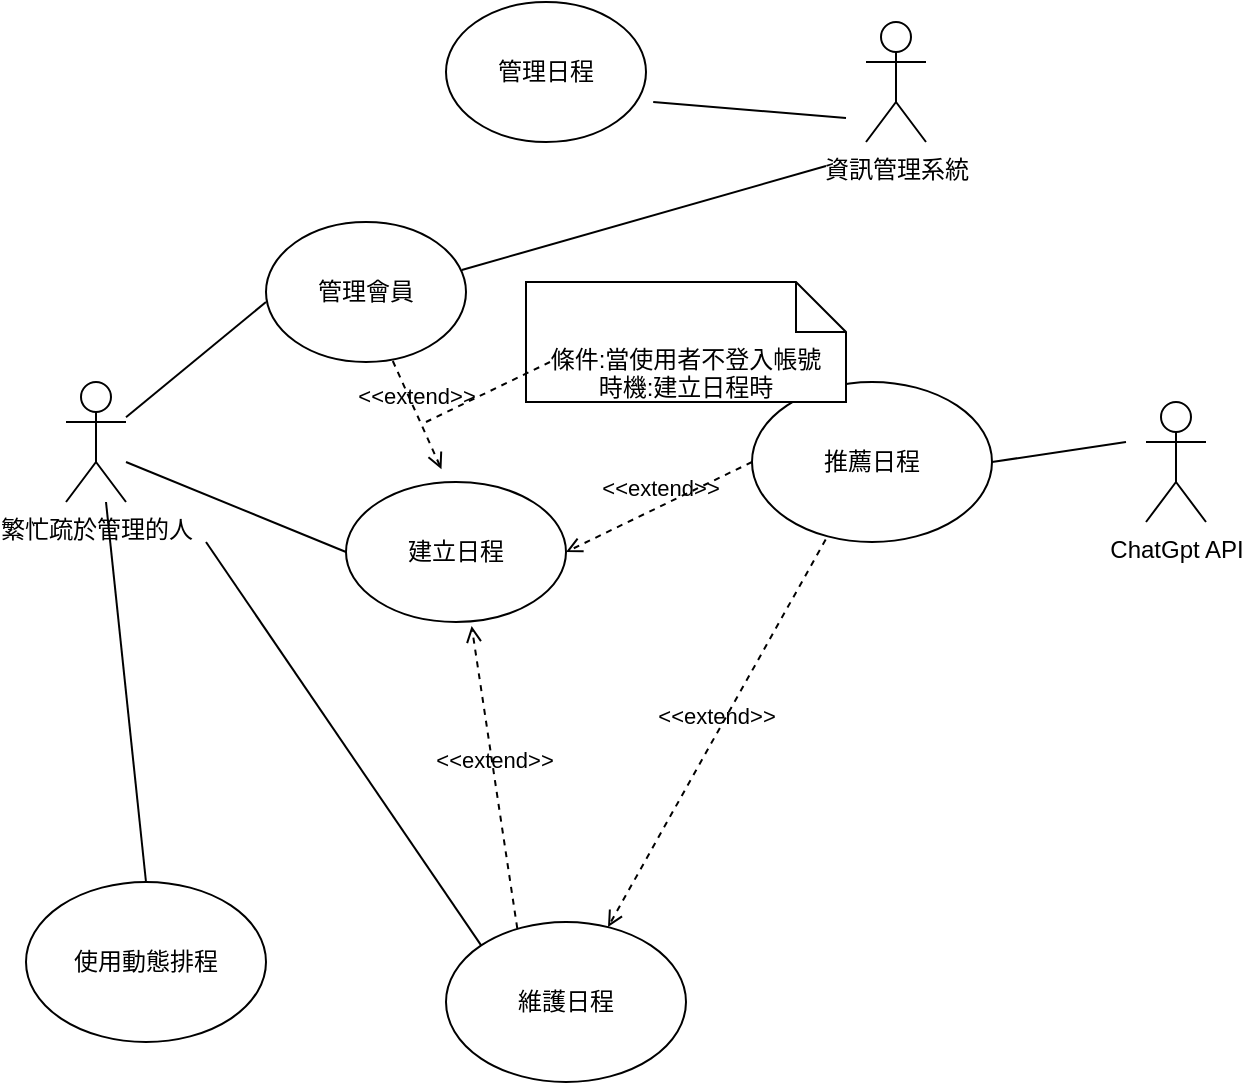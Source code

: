 <mxfile version="26.1.3" pages="5">
  <diagram name="使用個案圖" id="iGnmabWATBZdDVJS127J">
    <mxGraphModel dx="1216" dy="596" grid="1" gridSize="10" guides="1" tooltips="1" connect="1" arrows="1" fold="1" page="1" pageScale="1" pageWidth="1169" pageHeight="1654" math="0" shadow="0">
      <root>
        <mxCell id="0" />
        <mxCell id="1" parent="0" />
        <mxCell id="yqGu6KFN0bacbgJnNgSH-1" value="繁忙疏於管理的人&lt;div&gt;&lt;br&gt;&lt;/div&gt;" style="shape=umlActor;verticalLabelPosition=bottom;verticalAlign=top;html=1;outlineConnect=0;" parent="1" vertex="1">
          <mxGeometry x="80" y="290" width="30" height="60" as="geometry" />
        </mxCell>
        <mxCell id="yqGu6KFN0bacbgJnNgSH-2" value="管理會員" style="ellipse;whiteSpace=wrap;html=1;" parent="1" vertex="1">
          <mxGeometry x="180" y="210" width="100" height="70" as="geometry" />
        </mxCell>
        <mxCell id="yqGu6KFN0bacbgJnNgSH-3" value="建立日程" style="ellipse;whiteSpace=wrap;html=1;" parent="1" vertex="1">
          <mxGeometry x="220" y="340" width="110" height="70" as="geometry" />
        </mxCell>
        <mxCell id="yqGu6KFN0bacbgJnNgSH-4" value="維護日程" style="ellipse;whiteSpace=wrap;html=1;" parent="1" vertex="1">
          <mxGeometry x="270" y="560" width="120" height="80" as="geometry" />
        </mxCell>
        <mxCell id="yqGu6KFN0bacbgJnNgSH-5" value="資訊管理系統" style="shape=umlActor;verticalLabelPosition=bottom;verticalAlign=top;html=1;outlineConnect=0;" parent="1" vertex="1">
          <mxGeometry x="480" y="110" width="30" height="60" as="geometry" />
        </mxCell>
        <mxCell id="yqGu6KFN0bacbgJnNgSH-6" value="" style="endArrow=none;html=1;rounded=0;entryX=0;entryY=0.5;entryDx=0;entryDy=0;" parent="1" target="yqGu6KFN0bacbgJnNgSH-3" edge="1">
          <mxGeometry width="50" height="50" relative="1" as="geometry">
            <mxPoint x="110" y="330" as="sourcePoint" />
            <mxPoint x="160" y="280" as="targetPoint" />
          </mxGeometry>
        </mxCell>
        <mxCell id="yqGu6KFN0bacbgJnNgSH-7" value="" style="endArrow=none;html=1;rounded=0;" parent="1" source="yqGu6KFN0bacbgJnNgSH-1" edge="1">
          <mxGeometry width="50" height="50" relative="1" as="geometry">
            <mxPoint x="220" y="390" as="sourcePoint" />
            <mxPoint x="180" y="250" as="targetPoint" />
          </mxGeometry>
        </mxCell>
        <mxCell id="yqGu6KFN0bacbgJnNgSH-8" value="" style="endArrow=none;html=1;rounded=0;exitX=0;exitY=0;exitDx=0;exitDy=0;" parent="1" source="yqGu6KFN0bacbgJnNgSH-4" edge="1">
          <mxGeometry width="50" height="50" relative="1" as="geometry">
            <mxPoint x="100" y="420" as="sourcePoint" />
            <mxPoint x="150" y="370" as="targetPoint" />
          </mxGeometry>
        </mxCell>
        <mxCell id="yqGu6KFN0bacbgJnNgSH-9" value="&amp;lt;&amp;lt;extend&amp;gt;&amp;gt;" style="html=1;verticalAlign=bottom;labelBackgroundColor=none;endArrow=open;endFill=0;dashed=1;rounded=0;entryX=0.571;entryY=1.029;entryDx=0;entryDy=0;entryPerimeter=0;exitX=0.297;exitY=0.04;exitDx=0;exitDy=0;exitPerimeter=0;" parent="1" source="yqGu6KFN0bacbgJnNgSH-4" target="yqGu6KFN0bacbgJnNgSH-3" edge="1">
          <mxGeometry width="160" relative="1" as="geometry">
            <mxPoint x="260" y="470" as="sourcePoint" />
            <mxPoint x="420" y="470" as="targetPoint" />
          </mxGeometry>
        </mxCell>
        <mxCell id="yqGu6KFN0bacbgJnNgSH-10" value="" style="endArrow=none;html=1;rounded=0;exitX=1;exitY=0.5;exitDx=0;exitDy=0;" parent="1" source="yqGu6KFN0bacbgJnNgSH-11" edge="1">
          <mxGeometry width="50" height="50" relative="1" as="geometry">
            <mxPoint x="540" y="330" as="sourcePoint" />
            <mxPoint x="610" y="320" as="targetPoint" />
          </mxGeometry>
        </mxCell>
        <mxCell id="yqGu6KFN0bacbgJnNgSH-11" value="推薦日程" style="ellipse;whiteSpace=wrap;html=1;" parent="1" vertex="1">
          <mxGeometry x="423" y="290" width="120" height="80" as="geometry" />
        </mxCell>
        <mxCell id="yqGu6KFN0bacbgJnNgSH-12" value="使用動態排程" style="ellipse;whiteSpace=wrap;html=1;" parent="1" vertex="1">
          <mxGeometry x="60" y="540" width="120" height="80" as="geometry" />
        </mxCell>
        <mxCell id="yqGu6KFN0bacbgJnNgSH-13" value="" style="endArrow=none;html=1;rounded=0;exitX=0.5;exitY=0;exitDx=0;exitDy=0;" parent="1" source="yqGu6KFN0bacbgJnNgSH-12" edge="1">
          <mxGeometry width="50" height="50" relative="1" as="geometry">
            <mxPoint x="50" y="400" as="sourcePoint" />
            <mxPoint x="100" y="350" as="targetPoint" />
          </mxGeometry>
        </mxCell>
        <mxCell id="yqGu6KFN0bacbgJnNgSH-14" value="&amp;lt;&amp;lt;extend&amp;gt;&amp;gt;" style="html=1;verticalAlign=bottom;labelBackgroundColor=none;endArrow=open;endFill=0;dashed=1;rounded=0;exitX=0.307;exitY=0.985;exitDx=0;exitDy=0;exitPerimeter=0;" parent="1" source="yqGu6KFN0bacbgJnNgSH-11" target="yqGu6KFN0bacbgJnNgSH-4" edge="1">
          <mxGeometry width="160" relative="1" as="geometry">
            <mxPoint x="452.76" y="320.0" as="sourcePoint" />
            <mxPoint x="350" y="532.8" as="targetPoint" />
          </mxGeometry>
        </mxCell>
        <mxCell id="yqGu6KFN0bacbgJnNgSH-15" value="&amp;lt;&amp;lt;extend&amp;gt;&amp;gt;" style="html=1;verticalAlign=bottom;labelBackgroundColor=none;endArrow=open;endFill=0;dashed=1;rounded=0;exitX=0;exitY=0.5;exitDx=0;exitDy=0;entryX=1;entryY=0.5;entryDx=0;entryDy=0;" parent="1" source="yqGu6KFN0bacbgJnNgSH-11" target="yqGu6KFN0bacbgJnNgSH-3" edge="1">
          <mxGeometry width="160" relative="1" as="geometry">
            <mxPoint x="492" y="110" as="sourcePoint" />
            <mxPoint x="323" y="353" as="targetPoint" />
          </mxGeometry>
        </mxCell>
        <mxCell id="yqGu6KFN0bacbgJnNgSH-16" value="ChatGpt API" style="shape=umlActor;verticalLabelPosition=bottom;verticalAlign=top;html=1;outlineConnect=0;" parent="1" vertex="1">
          <mxGeometry x="620" y="300" width="30" height="60" as="geometry" />
        </mxCell>
        <mxCell id="yqGu6KFN0bacbgJnNgSH-17" value="" style="endArrow=none;html=1;rounded=0;exitX=0.979;exitY=0.343;exitDx=0;exitDy=0;exitPerimeter=0;" parent="1" source="yqGu6KFN0bacbgJnNgSH-2" edge="1">
          <mxGeometry width="50" height="50" relative="1" as="geometry">
            <mxPoint x="390" y="240" as="sourcePoint" />
            <mxPoint x="460" y="182" as="targetPoint" />
          </mxGeometry>
        </mxCell>
        <mxCell id="yqGu6KFN0bacbgJnNgSH-18" value="管理日程" style="ellipse;whiteSpace=wrap;html=1;" parent="1" vertex="1">
          <mxGeometry x="270" y="100" width="100" height="70" as="geometry" />
        </mxCell>
        <mxCell id="yqGu6KFN0bacbgJnNgSH-19" value="" style="endArrow=none;html=1;rounded=0;exitX=1.036;exitY=0.715;exitDx=0;exitDy=0;exitPerimeter=0;" parent="1" source="yqGu6KFN0bacbgJnNgSH-18" edge="1">
          <mxGeometry width="50" height="50" relative="1" as="geometry">
            <mxPoint x="288" y="210" as="sourcePoint" />
            <mxPoint x="470" y="158" as="targetPoint" />
          </mxGeometry>
        </mxCell>
        <mxCell id="yqGu6KFN0bacbgJnNgSH-20" value="&amp;lt;&amp;lt;extend&amp;gt;&amp;gt;" style="html=1;verticalAlign=bottom;labelBackgroundColor=none;endArrow=open;endFill=0;dashed=1;rounded=0;entryX=0.434;entryY=-0.091;entryDx=0;entryDy=0;entryPerimeter=0;exitX=0.634;exitY=0.993;exitDx=0;exitDy=0;exitPerimeter=0;" parent="1" source="yqGu6KFN0bacbgJnNgSH-2" target="yqGu6KFN0bacbgJnNgSH-3" edge="1">
          <mxGeometry width="160" relative="1" as="geometry">
            <mxPoint x="300" y="290" as="sourcePoint" />
            <mxPoint x="340" y="320" as="targetPoint" />
          </mxGeometry>
        </mxCell>
        <mxCell id="yqGu6KFN0bacbgJnNgSH-21" value="條件:當使用者不登入帳號&lt;div&gt;時機:建立日程時&lt;br&gt;&lt;div&gt;&lt;br&gt;&lt;/div&gt;&lt;/div&gt;" style="shape=note2;boundedLbl=1;whiteSpace=wrap;html=1;size=25;verticalAlign=top;align=center;" parent="1" vertex="1">
          <mxGeometry x="310" y="240" width="160" height="60" as="geometry" />
        </mxCell>
        <mxCell id="yqGu6KFN0bacbgJnNgSH-22" value="" style="endArrow=none;startArrow=none;endFill=0;startFill=0;endSize=8;html=1;verticalAlign=bottom;dashed=1;labelBackgroundColor=none;rounded=0;entryX=0.363;entryY=0.013;entryDx=0;entryDy=0;entryPerimeter=0;" parent="1" edge="1">
          <mxGeometry width="160" relative="1" as="geometry">
            <mxPoint x="322" y="280" as="sourcePoint" />
            <mxPoint x="260" y="310" as="targetPoint" />
          </mxGeometry>
        </mxCell>
      </root>
    </mxGraphModel>
  </diagram>
  <diagram id="caDtwu9yI_4HfXg-sW2g" name="活動圖">
    <mxGraphModel dx="2390" dy="596" grid="1" gridSize="10" guides="1" tooltips="1" connect="1" arrows="1" fold="1" page="1" pageScale="1" pageWidth="1169" pageHeight="1654" math="0" shadow="0">
      <root>
        <mxCell id="0" />
        <mxCell id="1" parent="0" />
        <mxCell id="q0BDvXO6tWzKFC_3-gvd-3" style="edgeStyle=orthogonalEdgeStyle;rounded=0;orthogonalLoop=1;jettySize=auto;html=1;exitX=0.5;exitY=1;exitDx=0;exitDy=0;endArrow=classic;endFill=1;entryX=0.5;entryY=0;entryDx=0;entryDy=0;" parent="1" target="q0BDvXO6tWzKFC_3-gvd-9" edge="1">
          <mxGeometry relative="1" as="geometry">
            <mxPoint x="219.2" y="564.6" as="targetPoint" />
            <mxPoint x="220" y="511" as="sourcePoint" />
          </mxGeometry>
        </mxCell>
        <mxCell id="q0BDvXO6tWzKFC_3-gvd-4" value="是否新增行程?" style="edgeLabel;html=1;align=center;verticalAlign=middle;resizable=0;points=[];" parent="q0BDvXO6tWzKFC_3-gvd-3" vertex="1" connectable="0">
          <mxGeometry x="-0.325" y="3" relative="1" as="geometry">
            <mxPoint as="offset" />
          </mxGeometry>
        </mxCell>
        <mxCell id="eU7xOds4fGmkWbFTrqYS-4" style="edgeStyle=orthogonalEdgeStyle;rounded=0;orthogonalLoop=1;jettySize=auto;html=1;entryX=0.5;entryY=0;entryDx=0;entryDy=0;" parent="1" target="eU7xOds4fGmkWbFTrqYS-2" edge="1">
          <mxGeometry relative="1" as="geometry">
            <mxPoint x="220.053" y="171" as="sourcePoint" />
          </mxGeometry>
        </mxCell>
        <mxCell id="q0BDvXO6tWzKFC_3-gvd-6" style="rounded=0;orthogonalLoop=1;jettySize=auto;html=1;exitX=0.5;exitY=1;exitDx=0;exitDy=0;" parent="1" source="q0BDvXO6tWzKFC_3-gvd-9" edge="1">
          <mxGeometry relative="1" as="geometry">
            <mxPoint x="220" y="630" as="targetPoint" />
          </mxGeometry>
        </mxCell>
        <mxCell id="q0BDvXO6tWzKFC_3-gvd-7" style="edgeStyle=orthogonalEdgeStyle;rounded=0;orthogonalLoop=1;jettySize=auto;html=1;exitX=1;exitY=0.5;exitDx=0;exitDy=0;entryX=1;entryY=0.5;entryDx=0;entryDy=0;" parent="1" source="q0BDvXO6tWzKFC_3-gvd-9" target="q0BDvXO6tWzKFC_3-gvd-30" edge="1">
          <mxGeometry relative="1" as="geometry">
            <mxPoint x="280" y="1271.5" as="targetPoint" />
            <Array as="points">
              <mxPoint x="410" y="571" />
              <mxPoint x="410" y="1360" />
              <mxPoint x="280" y="1360" />
            </Array>
          </mxGeometry>
        </mxCell>
        <mxCell id="q0BDvXO6tWzKFC_3-gvd-8" value="否" style="edgeLabel;html=1;align=center;verticalAlign=middle;resizable=0;points=[];" parent="q0BDvXO6tWzKFC_3-gvd-7" vertex="1" connectable="0">
          <mxGeometry x="-0.057" y="-1" relative="1" as="geometry">
            <mxPoint x="-69" y="-307" as="offset" />
          </mxGeometry>
        </mxCell>
        <mxCell id="q0BDvXO6tWzKFC_3-gvd-9" value="" style="rhombus;aspect=fixed;" parent="1" vertex="1">
          <mxGeometry x="210" y="561" width="20" height="20" as="geometry" />
        </mxCell>
        <mxCell id="q0BDvXO6tWzKFC_3-gvd-10" style="edgeStyle=orthogonalEdgeStyle;rounded=0;orthogonalLoop=1;jettySize=auto;html=1;exitX=0.5;exitY=1;exitDx=0;exitDy=0;" parent="1" source="q0BDvXO6tWzKFC_3-gvd-41" edge="1">
          <mxGeometry relative="1" as="geometry">
            <mxPoint x="220" y="780" as="targetPoint" />
            <mxPoint x="220" y="733" as="sourcePoint" />
          </mxGeometry>
        </mxCell>
        <mxCell id="q0BDvXO6tWzKFC_3-gvd-11" value="是否生成推薦排程?" style="edgeLabel;html=1;align=center;verticalAlign=middle;resizable=0;points=[];" parent="q0BDvXO6tWzKFC_3-gvd-10" vertex="1" connectable="0">
          <mxGeometry x="-0.012" y="-2" relative="1" as="geometry">
            <mxPoint x="52" y="90" as="offset" />
          </mxGeometry>
        </mxCell>
        <mxCell id="q0BDvXO6tWzKFC_3-gvd-12" style="edgeStyle=orthogonalEdgeStyle;rounded=0;orthogonalLoop=1;jettySize=auto;html=1;entryX=1;entryY=0.5;entryDx=0;entryDy=0;exitX=1;exitY=0.5;exitDx=0;exitDy=0;" parent="1" source="q0BDvXO6tWzKFC_3-gvd-41" target="q0BDvXO6tWzKFC_3-gvd-26" edge="1">
          <mxGeometry relative="1" as="geometry">
            <Array as="points">
              <mxPoint x="390" y="732" />
              <mxPoint x="390" y="1080" />
            </Array>
          </mxGeometry>
        </mxCell>
        <mxCell id="q0BDvXO6tWzKFC_3-gvd-13" value="建立行程" style="html=1;dashed=0;rounded=1;absoluteArcSize=1;arcSize=20;verticalAlign=middle;align=center;whiteSpace=wrap;" parent="1" vertex="1">
          <mxGeometry x="160" y="632" width="120" height="50" as="geometry" />
        </mxCell>
        <mxCell id="q0BDvXO6tWzKFC_3-gvd-14" value="查看推薦排程" style="html=1;dashed=0;rounded=1;absoluteArcSize=1;arcSize=20;verticalAlign=middle;align=center;whiteSpace=wrap;" parent="1" vertex="1">
          <mxGeometry x="160" y="915" width="120" height="50" as="geometry" />
        </mxCell>
        <mxCell id="q0BDvXO6tWzKFC_3-gvd-15" style="rounded=0;orthogonalLoop=1;jettySize=auto;html=1;exitX=0.5;exitY=1;exitDx=0;exitDy=0;entryX=0.5;entryY=0;entryDx=0;entryDy=0;" parent="1" source="q0BDvXO6tWzKFC_3-gvd-18" target="q0BDvXO6tWzKFC_3-gvd-14" edge="1">
          <mxGeometry relative="1" as="geometry">
            <mxPoint x="220" y="925" as="targetPoint" />
          </mxGeometry>
        </mxCell>
        <mxCell id="q0BDvXO6tWzKFC_3-gvd-16" style="edgeStyle=orthogonalEdgeStyle;rounded=0;orthogonalLoop=1;jettySize=auto;html=1;exitX=1;exitY=0.5;exitDx=0;exitDy=0;entryX=1;entryY=0.5;entryDx=0;entryDy=0;" parent="1" source="q0BDvXO6tWzKFC_3-gvd-18" target="q0BDvXO6tWzKFC_3-gvd-28" edge="1">
          <mxGeometry relative="1" as="geometry">
            <mxPoint x="280" y="875" as="targetPoint" />
            <Array as="points">
              <mxPoint x="340" y="875" />
              <mxPoint x="340" y="1247" />
            </Array>
          </mxGeometry>
        </mxCell>
        <mxCell id="q0BDvXO6tWzKFC_3-gvd-17" value="否" style="edgeLabel;html=1;align=center;verticalAlign=middle;resizable=0;points=[];" parent="q0BDvXO6tWzKFC_3-gvd-16" vertex="1" connectable="0">
          <mxGeometry x="-0.057" y="-1" relative="1" as="geometry">
            <mxPoint x="-39" y="-101" as="offset" />
          </mxGeometry>
        </mxCell>
        <mxCell id="q0BDvXO6tWzKFC_3-gvd-18" value="" style="rhombus;aspect=fixed;" parent="1" vertex="1">
          <mxGeometry x="210" y="865" width="20" height="20" as="geometry" />
        </mxCell>
        <mxCell id="q0BDvXO6tWzKFC_3-gvd-19" style="edgeStyle=orthogonalEdgeStyle;rounded=0;orthogonalLoop=1;jettySize=auto;html=1;entryX=0.5;entryY=0;entryDx=0;entryDy=0;exitX=0.5;exitY=1;exitDx=0;exitDy=0;" parent="1" source="q0BDvXO6tWzKFC_3-gvd-14" target="q0BDvXO6tWzKFC_3-gvd-24" edge="1">
          <mxGeometry relative="1" as="geometry">
            <mxPoint x="220" y="1005" as="targetPoint" />
            <mxPoint x="350" y="985" as="sourcePoint" />
          </mxGeometry>
        </mxCell>
        <mxCell id="q0BDvXO6tWzKFC_3-gvd-20" value="是否接受推薦排程?" style="edgeLabel;html=1;align=center;verticalAlign=middle;resizable=0;points=[];" parent="q0BDvXO6tWzKFC_3-gvd-19" vertex="1" connectable="0">
          <mxGeometry x="-0.012" y="-2" relative="1" as="geometry">
            <mxPoint x="-2" y="-1" as="offset" />
          </mxGeometry>
        </mxCell>
        <mxCell id="q0BDvXO6tWzKFC_3-gvd-21" style="rounded=0;orthogonalLoop=1;jettySize=auto;html=1;exitX=0.5;exitY=1;exitDx=0;exitDy=0;entryX=0.5;entryY=0;entryDx=0;entryDy=0;" parent="1" source="q0BDvXO6tWzKFC_3-gvd-24" target="q0BDvXO6tWzKFC_3-gvd-26" edge="1">
          <mxGeometry relative="1" as="geometry">
            <mxPoint x="220" y="1055" as="targetPoint" />
          </mxGeometry>
        </mxCell>
        <mxCell id="q0BDvXO6tWzKFC_3-gvd-22" style="edgeStyle=orthogonalEdgeStyle;rounded=0;orthogonalLoop=1;jettySize=auto;html=1;exitX=0;exitY=0.5;exitDx=0;exitDy=0;entryX=0;entryY=0.5;entryDx=0;entryDy=0;" parent="1" source="q0BDvXO6tWzKFC_3-gvd-24" target="q0BDvXO6tWzKFC_3-gvd-18" edge="1">
          <mxGeometry relative="1" as="geometry">
            <mxPoint x="280" y="1015" as="targetPoint" />
            <Array as="points">
              <mxPoint x="130" y="1015" />
              <mxPoint x="130" y="875" />
            </Array>
          </mxGeometry>
        </mxCell>
        <mxCell id="q0BDvXO6tWzKFC_3-gvd-23" value="否" style="edgeLabel;html=1;align=center;verticalAlign=middle;resizable=0;points=[];" parent="q0BDvXO6tWzKFC_3-gvd-22" vertex="1" connectable="0">
          <mxGeometry x="-0.057" y="-1" relative="1" as="geometry">
            <mxPoint as="offset" />
          </mxGeometry>
        </mxCell>
        <mxCell id="q0BDvXO6tWzKFC_3-gvd-24" value="" style="rhombus;aspect=fixed;" parent="1" vertex="1">
          <mxGeometry x="210" y="1005" width="20" height="20" as="geometry" />
        </mxCell>
        <mxCell id="q0BDvXO6tWzKFC_3-gvd-25" value="" style="edgeStyle=orthogonalEdgeStyle;rounded=0;orthogonalLoop=1;jettySize=auto;html=1;entryX=0.5;entryY=0;entryDx=0;entryDy=0;" parent="1" source="q0BDvXO6tWzKFC_3-gvd-26" target="q0BDvXO6tWzKFC_3-gvd-46" edge="1">
          <mxGeometry relative="1" as="geometry">
            <mxPoint x="220" y="1135" as="targetPoint" />
          </mxGeometry>
        </mxCell>
        <mxCell id="q0BDvXO6tWzKFC_3-gvd-26" value="維護日程" style="html=1;dashed=0;rounded=1;absoluteArcSize=1;arcSize=20;verticalAlign=middle;align=center;whiteSpace=wrap;" parent="1" vertex="1">
          <mxGeometry x="160" y="1055" width="120" height="50" as="geometry" />
        </mxCell>
        <mxCell id="q0BDvXO6tWzKFC_3-gvd-27" value="" style="edgeStyle=orthogonalEdgeStyle;rounded=0;orthogonalLoop=1;jettySize=auto;html=1;" parent="1" source="q0BDvXO6tWzKFC_3-gvd-28" target="q0BDvXO6tWzKFC_3-gvd-30" edge="1">
          <mxGeometry relative="1" as="geometry" />
        </mxCell>
        <mxCell id="q0BDvXO6tWzKFC_3-gvd-28" value="執行動態排程" style="whiteSpace=wrap;html=1;dashed=0;rounded=1;arcSize=20;" parent="1" vertex="1">
          <mxGeometry x="160" y="1220" width="120" height="54" as="geometry" />
        </mxCell>
        <mxCell id="q0BDvXO6tWzKFC_3-gvd-29" value="" style="edgeStyle=orthogonalEdgeStyle;rounded=0;orthogonalLoop=1;jettySize=auto;html=1;" parent="1" source="q0BDvXO6tWzKFC_3-gvd-30" target="q0BDvXO6tWzKFC_3-gvd-31" edge="1">
          <mxGeometry relative="1" as="geometry" />
        </mxCell>
        <mxCell id="q0BDvXO6tWzKFC_3-gvd-30" value="使用者回饋" style="whiteSpace=wrap;html=1;dashed=0;rounded=1;arcSize=20;" parent="1" vertex="1">
          <mxGeometry x="160" y="1338" width="120" height="60" as="geometry" />
        </mxCell>
        <mxCell id="q0BDvXO6tWzKFC_3-gvd-31" value="" style="ellipse;html=1;shape=endState;fillColor=strokeColor;" parent="1" vertex="1">
          <mxGeometry x="205" y="1448" width="30" height="30" as="geometry" />
        </mxCell>
        <mxCell id="q0BDvXO6tWzKFC_3-gvd-32" value="" style="edgeStyle=orthogonalEdgeStyle;rounded=0;orthogonalLoop=1;jettySize=auto;html=1;" parent="1" source="q0BDvXO6tWzKFC_3-gvd-34" target="q0BDvXO6tWzKFC_3-gvd-39" edge="1">
          <mxGeometry relative="1" as="geometry" />
        </mxCell>
        <mxCell id="q0BDvXO6tWzKFC_3-gvd-33" value="是否修改個性化資料" style="edgeLabel;html=1;align=center;verticalAlign=middle;resizable=0;points=[];" parent="q0BDvXO6tWzKFC_3-gvd-32" vertex="1" connectable="0">
          <mxGeometry x="0.152" relative="1" as="geometry">
            <mxPoint as="offset" />
          </mxGeometry>
        </mxCell>
        <mxCell id="q0BDvXO6tWzKFC_3-gvd-34" value="" style="ellipse;fillColor=strokeColor;html=1;" parent="1" vertex="1">
          <mxGeometry x="580" y="31" width="40" height="40" as="geometry" />
        </mxCell>
        <mxCell id="q0BDvXO6tWzKFC_3-gvd-35" value="" style="edgeStyle=orthogonalEdgeStyle;rounded=0;orthogonalLoop=1;jettySize=auto;html=1;" parent="1" source="q0BDvXO6tWzKFC_3-gvd-36" target="q0BDvXO6tWzKFC_3-gvd-40" edge="1">
          <mxGeometry relative="1" as="geometry" />
        </mxCell>
        <mxCell id="q0BDvXO6tWzKFC_3-gvd-36" value="修改個性化資料" style="whiteSpace=wrap;html=1;dashed=0;rounded=1;arcSize=20;" parent="1" vertex="1">
          <mxGeometry x="540" y="171" width="120" height="50" as="geometry" />
        </mxCell>
        <mxCell id="q0BDvXO6tWzKFC_3-gvd-37" value="" style="edgeStyle=orthogonalEdgeStyle;rounded=0;orthogonalLoop=1;jettySize=auto;html=1;" parent="1" source="q0BDvXO6tWzKFC_3-gvd-39" target="q0BDvXO6tWzKFC_3-gvd-36" edge="1">
          <mxGeometry relative="1" as="geometry" />
        </mxCell>
        <mxCell id="q0BDvXO6tWzKFC_3-gvd-38" style="edgeStyle=orthogonalEdgeStyle;rounded=0;orthogonalLoop=1;jettySize=auto;html=1;exitX=1;exitY=0.5;exitDx=0;exitDy=0;entryX=1;entryY=0.5;entryDx=0;entryDy=0;" parent="1" source="q0BDvXO6tWzKFC_3-gvd-39" target="q0BDvXO6tWzKFC_3-gvd-40" edge="1">
          <mxGeometry relative="1" as="geometry">
            <mxPoint x="700.0" y="271" as="targetPoint" />
            <Array as="points">
              <mxPoint x="700" y="131" />
              <mxPoint x="700" y="276" />
            </Array>
          </mxGeometry>
        </mxCell>
        <mxCell id="q0BDvXO6tWzKFC_3-gvd-39" value="" style="rhombus;aspect=fixed;" parent="1" vertex="1">
          <mxGeometry x="590" y="121" width="20" height="20" as="geometry" />
        </mxCell>
        <mxCell id="q0BDvXO6tWzKFC_3-gvd-40" value="" style="ellipse;html=1;shape=endState;fillColor=strokeColor;" parent="1" vertex="1">
          <mxGeometry x="585" y="261" width="30" height="30" as="geometry" />
        </mxCell>
        <mxCell id="q0BDvXO6tWzKFC_3-gvd-41" value="" style="rhombus;aspect=fixed;" parent="1" vertex="1">
          <mxGeometry x="210" y="722" width="20" height="20" as="geometry" />
        </mxCell>
        <mxCell id="q0BDvXO6tWzKFC_3-gvd-42" style="edgeStyle=orthogonalEdgeStyle;rounded=0;orthogonalLoop=1;jettySize=auto;html=1;entryX=0.524;entryY=0.253;entryDx=0;entryDy=0;entryPerimeter=0;" parent="1" source="q0BDvXO6tWzKFC_3-gvd-13" target="q0BDvXO6tWzKFC_3-gvd-41" edge="1">
          <mxGeometry relative="1" as="geometry" />
        </mxCell>
        <mxCell id="q0BDvXO6tWzKFC_3-gvd-43" value="是否行程衝突?" style="edgeLabel;html=1;align=center;verticalAlign=middle;resizable=0;points=[];" parent="1" vertex="1" connectable="0">
          <mxGeometry x="220" y="702.003" as="geometry" />
        </mxCell>
        <mxCell id="q0BDvXO6tWzKFC_3-gvd-44" value="是" style="edgeLabel;html=1;align=center;verticalAlign=middle;resizable=0;points=[];" parent="1" vertex="1" connectable="0">
          <mxGeometry x="320" y="485" as="geometry">
            <mxPoint x="2" y="260" as="offset" />
          </mxGeometry>
        </mxCell>
        <mxCell id="q0BDvXO6tWzKFC_3-gvd-45" style="edgeStyle=orthogonalEdgeStyle;rounded=0;orthogonalLoop=1;jettySize=auto;html=1;" parent="1" source="q0BDvXO6tWzKFC_3-gvd-46" target="q0BDvXO6tWzKFC_3-gvd-28" edge="1">
          <mxGeometry relative="1" as="geometry" />
        </mxCell>
        <mxCell id="q0BDvXO6tWzKFC_3-gvd-46" value="" style="rhombus;aspect=fixed;" parent="1" vertex="1">
          <mxGeometry x="210" y="1145" width="20" height="20" as="geometry" />
        </mxCell>
        <mxCell id="q0BDvXO6tWzKFC_3-gvd-47" value="是否建立其他排程?" style="edgeLabel;html=1;align=center;verticalAlign=middle;resizable=0;points=[];" parent="1" vertex="1" connectable="0">
          <mxGeometry x="220" y="1125" as="geometry" />
        </mxCell>
        <mxCell id="q0BDvXO6tWzKFC_3-gvd-48" style="edgeStyle=orthogonalEdgeStyle;rounded=0;orthogonalLoop=1;jettySize=auto;html=1;entryX=0;entryY=0.4;entryDx=0;entryDy=0;entryPerimeter=0;exitX=0;exitY=0.5;exitDx=0;exitDy=0;" parent="1" source="q0BDvXO6tWzKFC_3-gvd-46" target="q0BDvXO6tWzKFC_3-gvd-13" edge="1">
          <mxGeometry relative="1" as="geometry">
            <Array as="points">
              <mxPoint x="100" y="1155" />
              <mxPoint x="100" y="652" />
            </Array>
          </mxGeometry>
        </mxCell>
        <mxCell id="q0BDvXO6tWzKFC_3-gvd-49" value="是" style="edgeLabel;html=1;align=center;verticalAlign=middle;resizable=0;points=[];" parent="1" vertex="1" connectable="0">
          <mxGeometry x="141" y="963.333" as="geometry">
            <mxPoint x="26" y="189" as="offset" />
          </mxGeometry>
        </mxCell>
        <mxCell id="eU7xOds4fGmkWbFTrqYS-37" value="" style="edgeStyle=orthogonalEdgeStyle;rounded=0;orthogonalLoop=1;jettySize=auto;html=1;" parent="1" source="eU7xOds4fGmkWbFTrqYS-1" target="eU7xOds4fGmkWbFTrqYS-35" edge="1">
          <mxGeometry relative="1" as="geometry" />
        </mxCell>
        <mxCell id="eU7xOds4fGmkWbFTrqYS-1" value="登入" style="html=1;dashed=0;rounded=1;absoluteArcSize=1;arcSize=20;verticalAlign=middle;align=center;whiteSpace=wrap;" parent="1" vertex="1">
          <mxGeometry x="160" y="270" width="120" height="50" as="geometry" />
        </mxCell>
        <mxCell id="eU7xOds4fGmkWbFTrqYS-30" style="edgeStyle=orthogonalEdgeStyle;rounded=0;orthogonalLoop=1;jettySize=auto;html=1;entryX=1.016;entryY=0.641;entryDx=0;entryDy=0;entryPerimeter=0;" parent="1" target="eU7xOds4fGmkWbFTrqYS-40" edge="1">
          <mxGeometry relative="1" as="geometry">
            <mxPoint x="230" y="213" as="sourcePoint" />
            <mxPoint x="470" y="500" as="targetPoint" />
            <Array as="points">
              <mxPoint x="320" y="213" />
              <mxPoint x="320" y="492" />
            </Array>
          </mxGeometry>
        </mxCell>
        <mxCell id="eU7xOds4fGmkWbFTrqYS-32" value="" style="edgeStyle=orthogonalEdgeStyle;rounded=0;orthogonalLoop=1;jettySize=auto;html=1;" parent="1" source="eU7xOds4fGmkWbFTrqYS-2" edge="1">
          <mxGeometry relative="1" as="geometry">
            <mxPoint x="220" y="270" as="targetPoint" />
          </mxGeometry>
        </mxCell>
        <mxCell id="eU7xOds4fGmkWbFTrqYS-47" value="是" style="edgeLabel;html=1;align=center;verticalAlign=middle;resizable=0;points=[];" parent="eU7xOds4fGmkWbFTrqYS-32" vertex="1" connectable="0">
          <mxGeometry x="0.011" y="5" relative="1" as="geometry">
            <mxPoint y="-1" as="offset" />
          </mxGeometry>
        </mxCell>
        <mxCell id="eU7xOds4fGmkWbFTrqYS-2" value="" style="rhombus;aspect=fixed;" parent="1" vertex="1">
          <mxGeometry x="210" y="204" width="20" height="20" as="geometry" />
        </mxCell>
        <mxCell id="eU7xOds4fGmkWbFTrqYS-5" value="是否要登入" style="text;html=1;align=center;verticalAlign=middle;resizable=0;points=[];autosize=1;strokeColor=none;fillColor=none;" parent="1" vertex="1">
          <mxGeometry x="210" y="177.5" width="80" height="30" as="geometry" />
        </mxCell>
        <mxCell id="eU7xOds4fGmkWbFTrqYS-44" value="" style="edgeStyle=orthogonalEdgeStyle;rounded=0;orthogonalLoop=1;jettySize=auto;html=1;" parent="1" source="eU7xOds4fGmkWbFTrqYS-33" target="eU7xOds4fGmkWbFTrqYS-43" edge="1">
          <mxGeometry relative="1" as="geometry" />
        </mxCell>
        <mxCell id="eU7xOds4fGmkWbFTrqYS-33" value="註冊" style="html=1;dashed=0;rounded=1;absoluteArcSize=1;arcSize=20;verticalAlign=middle;align=center;whiteSpace=wrap;" parent="1" vertex="1">
          <mxGeometry x="-48" y="365" width="120" height="50" as="geometry" />
        </mxCell>
        <mxCell id="eU7xOds4fGmkWbFTrqYS-34" value="是否已註冊" style="text;html=1;align=center;verticalAlign=middle;resizable=0;points=[];autosize=1;strokeColor=none;fillColor=none;" parent="1" vertex="1">
          <mxGeometry x="210" y="320" width="80" height="30" as="geometry" />
        </mxCell>
        <mxCell id="eU7xOds4fGmkWbFTrqYS-41" value="" style="edgeStyle=orthogonalEdgeStyle;rounded=0;orthogonalLoop=1;jettySize=auto;html=1;" parent="1" source="eU7xOds4fGmkWbFTrqYS-35" target="eU7xOds4fGmkWbFTrqYS-40" edge="1">
          <mxGeometry relative="1" as="geometry" />
        </mxCell>
        <mxCell id="eU7xOds4fGmkWbFTrqYS-48" value="是" style="edgeLabel;html=1;align=center;verticalAlign=middle;resizable=0;points=[];" parent="eU7xOds4fGmkWbFTrqYS-41" vertex="1" connectable="0">
          <mxGeometry x="0.005" y="6" relative="1" as="geometry">
            <mxPoint as="offset" />
          </mxGeometry>
        </mxCell>
        <mxCell id="eU7xOds4fGmkWbFTrqYS-42" value="" style="edgeStyle=orthogonalEdgeStyle;rounded=0;orthogonalLoop=1;jettySize=auto;html=1;" parent="1" source="eU7xOds4fGmkWbFTrqYS-35" target="eU7xOds4fGmkWbFTrqYS-33" edge="1">
          <mxGeometry relative="1" as="geometry" />
        </mxCell>
        <mxCell id="eU7xOds4fGmkWbFTrqYS-35" value="" style="rhombus;aspect=fixed;" parent="1" vertex="1">
          <mxGeometry x="210" y="380" width="20" height="20" as="geometry" />
        </mxCell>
        <mxCell id="eU7xOds4fGmkWbFTrqYS-40" value="進入單日日程表" style="html=1;dashed=0;rounded=1;absoluteArcSize=1;arcSize=20;verticalAlign=middle;align=center;whiteSpace=wrap;" parent="1" vertex="1">
          <mxGeometry x="160" y="460" width="120" height="50" as="geometry" />
        </mxCell>
        <mxCell id="eU7xOds4fGmkWbFTrqYS-45" value="" style="edgeStyle=orthogonalEdgeStyle;rounded=0;orthogonalLoop=1;jettySize=auto;html=1;" parent="1" source="eU7xOds4fGmkWbFTrqYS-43" target="eU7xOds4fGmkWbFTrqYS-1" edge="1">
          <mxGeometry relative="1" as="geometry" />
        </mxCell>
        <mxCell id="eU7xOds4fGmkWbFTrqYS-43" value="填寫個性化問卷" style="whiteSpace=wrap;html=1;dashed=0;rounded=1;arcSize=20;" parent="1" vertex="1">
          <mxGeometry x="-48" y="270" width="120" height="50" as="geometry" />
        </mxCell>
        <mxCell id="eU7xOds4fGmkWbFTrqYS-46" value="否" style="text;html=1;align=center;verticalAlign=middle;resizable=0;points=[];autosize=1;strokeColor=none;fillColor=none;" parent="1" vertex="1">
          <mxGeometry x="310" y="228" width="40" height="30" as="geometry" />
        </mxCell>
        <mxCell id="eU7xOds4fGmkWbFTrqYS-49" value="否" style="text;html=1;align=center;verticalAlign=middle;resizable=0;points=[];autosize=1;strokeColor=none;fillColor=none;" parent="1" vertex="1">
          <mxGeometry x="110" y="358" width="40" height="30" as="geometry" />
        </mxCell>
        <mxCell id="eU7xOds4fGmkWbFTrqYS-50" value="" style="ellipse;fillColor=strokeColor;html=1;" parent="1" vertex="1">
          <mxGeometry x="200" y="31" width="40" height="40" as="geometry" />
        </mxCell>
        <mxCell id="eU7xOds4fGmkWbFTrqYS-51" style="edgeStyle=orthogonalEdgeStyle;rounded=0;orthogonalLoop=1;jettySize=auto;html=1;exitX=0.5;exitY=1;exitDx=0;exitDy=0;endArrow=classic;endFill=1;" parent="1" target="eU7xOds4fGmkWbFTrqYS-52" edge="1">
          <mxGeometry relative="1" as="geometry">
            <mxPoint x="220" y="181" as="targetPoint" />
            <mxPoint x="220" y="71" as="sourcePoint" />
          </mxGeometry>
        </mxCell>
        <mxCell id="eU7xOds4fGmkWbFTrqYS-52" value="點擊日程表" style="html=1;dashed=0;rounded=1;absoluteArcSize=1;arcSize=20;verticalAlign=middle;align=center;whiteSpace=wrap;" parent="1" vertex="1">
          <mxGeometry x="160" y="121" width="120" height="50" as="geometry" />
        </mxCell>
        <mxCell id="eU7xOds4fGmkWbFTrqYS-123" value="" style="edgeStyle=orthogonalEdgeStyle;rounded=0;orthogonalLoop=1;jettySize=auto;html=1;" parent="1" source="eU7xOds4fGmkWbFTrqYS-120" target="q0BDvXO6tWzKFC_3-gvd-18" edge="1">
          <mxGeometry relative="1" as="geometry" />
        </mxCell>
        <mxCell id="eU7xOds4fGmkWbFTrqYS-120" value="預覽建立日程" style="html=1;dashed=0;rounded=1;absoluteArcSize=1;arcSize=20;verticalAlign=middle;align=center;whiteSpace=wrap;" parent="1" vertex="1">
          <mxGeometry x="160" y="780" width="120" height="50" as="geometry" />
        </mxCell>
        <mxCell id="eU7xOds4fGmkWbFTrqYS-124" value="否" style="text;html=1;align=center;verticalAlign=middle;resizable=0;points=[];autosize=1;strokeColor=none;fillColor=none;" parent="1" vertex="1">
          <mxGeometry x="220" y="748" width="40" height="30" as="geometry" />
        </mxCell>
        <mxCell id="eU7xOds4fGmkWbFTrqYS-125" value="使用者角度" style="text;html=1;align=center;verticalAlign=middle;resizable=0;points=[];autosize=1;strokeColor=none;fillColor=none;" parent="1" vertex="1">
          <mxGeometry x="240" y="36" width="80" height="30" as="geometry" />
        </mxCell>
        <mxCell id="eU7xOds4fGmkWbFTrqYS-126" value="否" style="text;html=1;align=center;verticalAlign=middle;resizable=0;points=[];autosize=1;strokeColor=none;fillColor=none;" parent="1" vertex="1">
          <mxGeometry x="210" y="1178" width="40" height="30" as="geometry" />
        </mxCell>
        <mxCell id="eU7xOds4fGmkWbFTrqYS-192" style="edgeStyle=orthogonalEdgeStyle;rounded=0;orthogonalLoop=1;jettySize=auto;html=1;exitX=0.5;exitY=1;exitDx=0;exitDy=0;endArrow=classic;endFill=1;entryX=0.5;entryY=0;entryDx=0;entryDy=0;" parent="1" target="eU7xOds4fGmkWbFTrqYS-198" edge="1">
          <mxGeometry relative="1" as="geometry">
            <mxPoint x="-431.8" y="553.6" as="targetPoint" />
            <mxPoint x="-431" y="500" as="sourcePoint" />
          </mxGeometry>
        </mxCell>
        <mxCell id="eU7xOds4fGmkWbFTrqYS-193" value="是否新增行程?" style="edgeLabel;html=1;align=center;verticalAlign=middle;resizable=0;points=[];" parent="eU7xOds4fGmkWbFTrqYS-192" vertex="1" connectable="0">
          <mxGeometry x="-0.325" y="3" relative="1" as="geometry">
            <mxPoint as="offset" />
          </mxGeometry>
        </mxCell>
        <mxCell id="eU7xOds4fGmkWbFTrqYS-194" style="edgeStyle=orthogonalEdgeStyle;rounded=0;orthogonalLoop=1;jettySize=auto;html=1;entryX=0.5;entryY=0;entryDx=0;entryDy=0;" parent="1" target="eU7xOds4fGmkWbFTrqYS-235" edge="1">
          <mxGeometry relative="1" as="geometry">
            <mxPoint x="-430.947" y="160" as="sourcePoint" />
          </mxGeometry>
        </mxCell>
        <mxCell id="eU7xOds4fGmkWbFTrqYS-195" style="rounded=0;orthogonalLoop=1;jettySize=auto;html=1;exitX=0.5;exitY=1;exitDx=0;exitDy=0;" parent="1" source="eU7xOds4fGmkWbFTrqYS-198" edge="1">
          <mxGeometry relative="1" as="geometry">
            <mxPoint x="-431" y="619" as="targetPoint" />
          </mxGeometry>
        </mxCell>
        <mxCell id="eU7xOds4fGmkWbFTrqYS-196" style="edgeStyle=orthogonalEdgeStyle;rounded=0;orthogonalLoop=1;jettySize=auto;html=1;exitX=1;exitY=0.5;exitDx=0;exitDy=0;entryX=1;entryY=0.5;entryDx=0;entryDy=0;" parent="1" source="eU7xOds4fGmkWbFTrqYS-198" target="eU7xOds4fGmkWbFTrqYS-219" edge="1">
          <mxGeometry relative="1" as="geometry">
            <mxPoint x="-371" y="1260.5" as="targetPoint" />
            <Array as="points">
              <mxPoint x="-241" y="560" />
              <mxPoint x="-241" y="1380" />
            </Array>
          </mxGeometry>
        </mxCell>
        <mxCell id="eU7xOds4fGmkWbFTrqYS-197" value="否" style="edgeLabel;html=1;align=center;verticalAlign=middle;resizable=0;points=[];" parent="eU7xOds4fGmkWbFTrqYS-196" vertex="1" connectable="0">
          <mxGeometry x="-0.057" y="-1" relative="1" as="geometry">
            <mxPoint x="-69" y="-307" as="offset" />
          </mxGeometry>
        </mxCell>
        <mxCell id="eU7xOds4fGmkWbFTrqYS-198" value="" style="rhombus;aspect=fixed;" parent="1" vertex="1">
          <mxGeometry x="-441" y="550" width="20" height="20" as="geometry" />
        </mxCell>
        <mxCell id="eU7xOds4fGmkWbFTrqYS-199" style="edgeStyle=orthogonalEdgeStyle;rounded=0;orthogonalLoop=1;jettySize=auto;html=1;exitX=0.5;exitY=1;exitDx=0;exitDy=0;" parent="1" source="eU7xOds4fGmkWbFTrqYS-221" edge="1">
          <mxGeometry relative="1" as="geometry">
            <mxPoint x="-431" y="769" as="targetPoint" />
            <mxPoint x="-431" y="722" as="sourcePoint" />
          </mxGeometry>
        </mxCell>
        <mxCell id="eU7xOds4fGmkWbFTrqYS-200" value="是否生成推薦排程?" style="edgeLabel;html=1;align=center;verticalAlign=middle;resizable=0;points=[];" parent="eU7xOds4fGmkWbFTrqYS-199" vertex="1" connectable="0">
          <mxGeometry x="-0.012" y="-2" relative="1" as="geometry">
            <mxPoint x="52" y="90" as="offset" />
          </mxGeometry>
        </mxCell>
        <mxCell id="eU7xOds4fGmkWbFTrqYS-201" style="edgeStyle=orthogonalEdgeStyle;rounded=0;orthogonalLoop=1;jettySize=auto;html=1;entryX=1;entryY=0.5;entryDx=0;entryDy=0;exitX=1;exitY=0.5;exitDx=0;exitDy=0;" parent="1" source="eU7xOds4fGmkWbFTrqYS-221" target="eU7xOds4fGmkWbFTrqYS-215" edge="1">
          <mxGeometry relative="1" as="geometry">
            <Array as="points">
              <mxPoint x="-261" y="721" />
              <mxPoint x="-261" y="1069" />
            </Array>
          </mxGeometry>
        </mxCell>
        <mxCell id="eU7xOds4fGmkWbFTrqYS-202" value="建立行程" style="html=1;dashed=0;rounded=1;absoluteArcSize=1;arcSize=20;verticalAlign=middle;align=center;whiteSpace=wrap;" parent="1" vertex="1">
          <mxGeometry x="-491" y="621" width="120" height="50" as="geometry" />
        </mxCell>
        <mxCell id="eU7xOds4fGmkWbFTrqYS-203" value="查看推薦排程" style="html=1;dashed=0;rounded=1;absoluteArcSize=1;arcSize=20;verticalAlign=middle;align=center;whiteSpace=wrap;" parent="1" vertex="1">
          <mxGeometry x="-491" y="904" width="120" height="50" as="geometry" />
        </mxCell>
        <mxCell id="eU7xOds4fGmkWbFTrqYS-204" style="rounded=0;orthogonalLoop=1;jettySize=auto;html=1;exitX=0.5;exitY=1;exitDx=0;exitDy=0;entryX=0.5;entryY=0;entryDx=0;entryDy=0;" parent="1" source="eU7xOds4fGmkWbFTrqYS-207" target="eU7xOds4fGmkWbFTrqYS-203" edge="1">
          <mxGeometry relative="1" as="geometry">
            <mxPoint x="-431" y="914" as="targetPoint" />
          </mxGeometry>
        </mxCell>
        <mxCell id="eU7xOds4fGmkWbFTrqYS-205" style="edgeStyle=orthogonalEdgeStyle;rounded=0;orthogonalLoop=1;jettySize=auto;html=1;exitX=1;exitY=0.5;exitDx=0;exitDy=0;entryX=1;entryY=0.5;entryDx=0;entryDy=0;" parent="1" source="eU7xOds4fGmkWbFTrqYS-207" target="eU7xOds4fGmkWbFTrqYS-217" edge="1">
          <mxGeometry relative="1" as="geometry">
            <mxPoint x="-371" y="864" as="targetPoint" />
            <Array as="points">
              <mxPoint x="-311" y="864" />
              <mxPoint x="-311" y="1267" />
            </Array>
          </mxGeometry>
        </mxCell>
        <mxCell id="eU7xOds4fGmkWbFTrqYS-206" value="否" style="edgeLabel;html=1;align=center;verticalAlign=middle;resizable=0;points=[];" parent="eU7xOds4fGmkWbFTrqYS-205" vertex="1" connectable="0">
          <mxGeometry x="-0.057" y="-1" relative="1" as="geometry">
            <mxPoint x="-39" y="-101" as="offset" />
          </mxGeometry>
        </mxCell>
        <mxCell id="eU7xOds4fGmkWbFTrqYS-207" value="" style="rhombus;aspect=fixed;" parent="1" vertex="1">
          <mxGeometry x="-441" y="854" width="20" height="20" as="geometry" />
        </mxCell>
        <mxCell id="eU7xOds4fGmkWbFTrqYS-208" style="edgeStyle=orthogonalEdgeStyle;rounded=0;orthogonalLoop=1;jettySize=auto;html=1;entryX=0.5;entryY=0;entryDx=0;entryDy=0;exitX=0.5;exitY=1;exitDx=0;exitDy=0;" parent="1" source="eU7xOds4fGmkWbFTrqYS-203" target="eU7xOds4fGmkWbFTrqYS-213" edge="1">
          <mxGeometry relative="1" as="geometry">
            <mxPoint x="-431" y="994" as="targetPoint" />
            <mxPoint x="-301" y="974" as="sourcePoint" />
          </mxGeometry>
        </mxCell>
        <mxCell id="eU7xOds4fGmkWbFTrqYS-209" value="是否接受推薦排程?" style="edgeLabel;html=1;align=center;verticalAlign=middle;resizable=0;points=[];" parent="eU7xOds4fGmkWbFTrqYS-208" vertex="1" connectable="0">
          <mxGeometry x="-0.012" y="-2" relative="1" as="geometry">
            <mxPoint x="-2" y="-1" as="offset" />
          </mxGeometry>
        </mxCell>
        <mxCell id="eU7xOds4fGmkWbFTrqYS-210" style="rounded=0;orthogonalLoop=1;jettySize=auto;html=1;exitX=0.5;exitY=1;exitDx=0;exitDy=0;entryX=0.5;entryY=0;entryDx=0;entryDy=0;" parent="1" source="eU7xOds4fGmkWbFTrqYS-213" target="eU7xOds4fGmkWbFTrqYS-215" edge="1">
          <mxGeometry relative="1" as="geometry">
            <mxPoint x="-431" y="1044" as="targetPoint" />
          </mxGeometry>
        </mxCell>
        <mxCell id="eU7xOds4fGmkWbFTrqYS-211" style="edgeStyle=orthogonalEdgeStyle;rounded=0;orthogonalLoop=1;jettySize=auto;html=1;exitX=0;exitY=0.5;exitDx=0;exitDy=0;entryX=0;entryY=0.5;entryDx=0;entryDy=0;" parent="1" source="eU7xOds4fGmkWbFTrqYS-213" target="eU7xOds4fGmkWbFTrqYS-207" edge="1">
          <mxGeometry relative="1" as="geometry">
            <mxPoint x="-371" y="1004" as="targetPoint" />
            <Array as="points">
              <mxPoint x="-521" y="1004" />
              <mxPoint x="-521" y="864" />
            </Array>
          </mxGeometry>
        </mxCell>
        <mxCell id="eU7xOds4fGmkWbFTrqYS-212" value="否" style="edgeLabel;html=1;align=center;verticalAlign=middle;resizable=0;points=[];" parent="eU7xOds4fGmkWbFTrqYS-211" vertex="1" connectable="0">
          <mxGeometry x="-0.057" y="-1" relative="1" as="geometry">
            <mxPoint as="offset" />
          </mxGeometry>
        </mxCell>
        <mxCell id="eU7xOds4fGmkWbFTrqYS-213" value="" style="rhombus;aspect=fixed;" parent="1" vertex="1">
          <mxGeometry x="-441" y="994" width="20" height="20" as="geometry" />
        </mxCell>
        <mxCell id="eU7xOds4fGmkWbFTrqYS-214" value="" style="edgeStyle=orthogonalEdgeStyle;rounded=0;orthogonalLoop=1;jettySize=auto;html=1;entryX=0.5;entryY=0;entryDx=0;entryDy=0;" parent="1" source="eU7xOds4fGmkWbFTrqYS-215" target="eU7xOds4fGmkWbFTrqYS-226" edge="1">
          <mxGeometry relative="1" as="geometry">
            <mxPoint x="-431" y="1124" as="targetPoint" />
          </mxGeometry>
        </mxCell>
        <mxCell id="eU7xOds4fGmkWbFTrqYS-215" value="維護日程" style="html=1;dashed=0;rounded=1;absoluteArcSize=1;arcSize=20;verticalAlign=middle;align=center;whiteSpace=wrap;" parent="1" vertex="1">
          <mxGeometry x="-491" y="1044" width="120" height="50" as="geometry" />
        </mxCell>
        <mxCell id="eU7xOds4fGmkWbFTrqYS-216" value="" style="edgeStyle=orthogonalEdgeStyle;rounded=0;orthogonalLoop=1;jettySize=auto;html=1;" parent="1" source="eU7xOds4fGmkWbFTrqYS-217" target="eU7xOds4fGmkWbFTrqYS-219" edge="1">
          <mxGeometry relative="1" as="geometry" />
        </mxCell>
        <mxCell id="eU7xOds4fGmkWbFTrqYS-217" value="執行動態排程" style="whiteSpace=wrap;html=1;dashed=0;rounded=1;arcSize=20;" parent="1" vertex="1">
          <mxGeometry x="-491" y="1240" width="120" height="54" as="geometry" />
        </mxCell>
        <mxCell id="eU7xOds4fGmkWbFTrqYS-218" value="" style="edgeStyle=orthogonalEdgeStyle;rounded=0;orthogonalLoop=1;jettySize=auto;html=1;" parent="1" source="eU7xOds4fGmkWbFTrqYS-219" target="eU7xOds4fGmkWbFTrqYS-220" edge="1">
          <mxGeometry relative="1" as="geometry" />
        </mxCell>
        <mxCell id="eU7xOds4fGmkWbFTrqYS-219" value="使用者回饋" style="whiteSpace=wrap;html=1;dashed=0;rounded=1;arcSize=20;" parent="1" vertex="1">
          <mxGeometry x="-491" y="1350" width="120" height="60" as="geometry" />
        </mxCell>
        <mxCell id="eU7xOds4fGmkWbFTrqYS-220" value="" style="ellipse;html=1;shape=endState;fillColor=strokeColor;" parent="1" vertex="1">
          <mxGeometry x="-446" y="1437" width="30" height="30" as="geometry" />
        </mxCell>
        <mxCell id="eU7xOds4fGmkWbFTrqYS-221" value="" style="rhombus;aspect=fixed;" parent="1" vertex="1">
          <mxGeometry x="-441" y="711" width="20" height="20" as="geometry" />
        </mxCell>
        <mxCell id="eU7xOds4fGmkWbFTrqYS-222" style="edgeStyle=orthogonalEdgeStyle;rounded=0;orthogonalLoop=1;jettySize=auto;html=1;entryX=0.524;entryY=0.253;entryDx=0;entryDy=0;entryPerimeter=0;" parent="1" source="eU7xOds4fGmkWbFTrqYS-202" target="eU7xOds4fGmkWbFTrqYS-221" edge="1">
          <mxGeometry relative="1" as="geometry" />
        </mxCell>
        <mxCell id="eU7xOds4fGmkWbFTrqYS-223" value="是否行程衝突?" style="edgeLabel;html=1;align=center;verticalAlign=middle;resizable=0;points=[];" parent="1" vertex="1" connectable="0">
          <mxGeometry x="-431" y="691.003" as="geometry" />
        </mxCell>
        <mxCell id="eU7xOds4fGmkWbFTrqYS-224" value="是" style="edgeLabel;html=1;align=center;verticalAlign=middle;resizable=0;points=[];" parent="1" vertex="1" connectable="0">
          <mxGeometry x="-331" y="474" as="geometry">
            <mxPoint x="2" y="260" as="offset" />
          </mxGeometry>
        </mxCell>
        <mxCell id="eU7xOds4fGmkWbFTrqYS-225" style="edgeStyle=orthogonalEdgeStyle;rounded=0;orthogonalLoop=1;jettySize=auto;html=1;entryX=0.5;entryY=0;entryDx=0;entryDy=0;" parent="1" source="eU7xOds4fGmkWbFTrqYS-226" target="eU7xOds4fGmkWbFTrqYS-259" edge="1">
          <mxGeometry relative="1" as="geometry">
            <mxPoint x="-431.04" y="1178.27" as="targetPoint" />
          </mxGeometry>
        </mxCell>
        <mxCell id="eU7xOds4fGmkWbFTrqYS-226" value="" style="rhombus;aspect=fixed;" parent="1" vertex="1">
          <mxGeometry x="-441" y="1134" width="20" height="20" as="geometry" />
        </mxCell>
        <mxCell id="eU7xOds4fGmkWbFTrqYS-227" value="是否建立其他排程?" style="edgeLabel;html=1;align=center;verticalAlign=middle;resizable=0;points=[];" parent="1" vertex="1" connectable="0">
          <mxGeometry x="-431" y="1114" as="geometry" />
        </mxCell>
        <mxCell id="eU7xOds4fGmkWbFTrqYS-228" style="edgeStyle=orthogonalEdgeStyle;rounded=0;orthogonalLoop=1;jettySize=auto;html=1;entryX=0;entryY=0.4;entryDx=0;entryDy=0;entryPerimeter=0;exitX=0;exitY=0.5;exitDx=0;exitDy=0;" parent="1" source="eU7xOds4fGmkWbFTrqYS-226" target="eU7xOds4fGmkWbFTrqYS-202" edge="1">
          <mxGeometry relative="1" as="geometry">
            <Array as="points">
              <mxPoint x="-551" y="1144" />
              <mxPoint x="-551" y="641" />
            </Array>
          </mxGeometry>
        </mxCell>
        <mxCell id="eU7xOds4fGmkWbFTrqYS-229" value="是" style="edgeLabel;html=1;align=center;verticalAlign=middle;resizable=0;points=[];" parent="1" vertex="1" connectable="0">
          <mxGeometry x="-510" y="952.333" as="geometry">
            <mxPoint x="26" y="189" as="offset" />
          </mxGeometry>
        </mxCell>
        <mxCell id="eU7xOds4fGmkWbFTrqYS-230" value="" style="edgeStyle=orthogonalEdgeStyle;rounded=0;orthogonalLoop=1;jettySize=auto;html=1;" parent="1" source="eU7xOds4fGmkWbFTrqYS-231" target="eU7xOds4fGmkWbFTrqYS-243" edge="1">
          <mxGeometry relative="1" as="geometry" />
        </mxCell>
        <mxCell id="eU7xOds4fGmkWbFTrqYS-231" value="客戶登入" style="html=1;dashed=0;rounded=1;absoluteArcSize=1;arcSize=20;verticalAlign=middle;align=center;whiteSpace=wrap;" parent="1" vertex="1">
          <mxGeometry x="-491" y="259" width="120" height="50" as="geometry" />
        </mxCell>
        <mxCell id="eU7xOds4fGmkWbFTrqYS-232" style="edgeStyle=orthogonalEdgeStyle;rounded=0;orthogonalLoop=1;jettySize=auto;html=1;entryX=1.016;entryY=0.641;entryDx=0;entryDy=0;entryPerimeter=0;" parent="1" target="eU7xOds4fGmkWbFTrqYS-244" edge="1">
          <mxGeometry relative="1" as="geometry">
            <mxPoint x="-421" y="202" as="sourcePoint" />
            <mxPoint x="-181" y="489" as="targetPoint" />
            <Array as="points">
              <mxPoint x="-331" y="202" />
              <mxPoint x="-331" y="481" />
            </Array>
          </mxGeometry>
        </mxCell>
        <mxCell id="eU7xOds4fGmkWbFTrqYS-233" value="" style="edgeStyle=orthogonalEdgeStyle;rounded=0;orthogonalLoop=1;jettySize=auto;html=1;" parent="1" source="eU7xOds4fGmkWbFTrqYS-235" edge="1">
          <mxGeometry relative="1" as="geometry">
            <mxPoint x="-431" y="259" as="targetPoint" />
          </mxGeometry>
        </mxCell>
        <mxCell id="eU7xOds4fGmkWbFTrqYS-234" value="是" style="edgeLabel;html=1;align=center;verticalAlign=middle;resizable=0;points=[];" parent="eU7xOds4fGmkWbFTrqYS-233" vertex="1" connectable="0">
          <mxGeometry x="0.011" y="5" relative="1" as="geometry">
            <mxPoint y="-1" as="offset" />
          </mxGeometry>
        </mxCell>
        <mxCell id="eU7xOds4fGmkWbFTrqYS-235" value="" style="rhombus;aspect=fixed;" parent="1" vertex="1">
          <mxGeometry x="-441" y="193" width="20" height="20" as="geometry" />
        </mxCell>
        <mxCell id="eU7xOds4fGmkWbFTrqYS-236" value="是否要登入" style="text;html=1;align=center;verticalAlign=middle;resizable=0;points=[];autosize=1;strokeColor=none;fillColor=none;" parent="1" vertex="1">
          <mxGeometry x="-441" y="166.5" width="80" height="30" as="geometry" />
        </mxCell>
        <mxCell id="eU7xOds4fGmkWbFTrqYS-237" value="" style="edgeStyle=orthogonalEdgeStyle;rounded=0;orthogonalLoop=1;jettySize=auto;html=1;" parent="1" source="eU7xOds4fGmkWbFTrqYS-238" target="eU7xOds4fGmkWbFTrqYS-246" edge="1">
          <mxGeometry relative="1" as="geometry" />
        </mxCell>
        <mxCell id="eU7xOds4fGmkWbFTrqYS-238" value="註冊" style="html=1;dashed=0;rounded=1;absoluteArcSize=1;arcSize=20;verticalAlign=middle;align=center;whiteSpace=wrap;" parent="1" vertex="1">
          <mxGeometry x="-699" y="354" width="120" height="50" as="geometry" />
        </mxCell>
        <mxCell id="eU7xOds4fGmkWbFTrqYS-239" value="是否已註冊" style="text;html=1;align=center;verticalAlign=middle;resizable=0;points=[];autosize=1;strokeColor=none;fillColor=none;" parent="1" vertex="1">
          <mxGeometry x="-441" y="309" width="80" height="30" as="geometry" />
        </mxCell>
        <mxCell id="eU7xOds4fGmkWbFTrqYS-240" value="" style="edgeStyle=orthogonalEdgeStyle;rounded=0;orthogonalLoop=1;jettySize=auto;html=1;" parent="1" source="eU7xOds4fGmkWbFTrqYS-243" target="eU7xOds4fGmkWbFTrqYS-244" edge="1">
          <mxGeometry relative="1" as="geometry" />
        </mxCell>
        <mxCell id="eU7xOds4fGmkWbFTrqYS-241" value="是" style="edgeLabel;html=1;align=center;verticalAlign=middle;resizable=0;points=[];" parent="eU7xOds4fGmkWbFTrqYS-240" vertex="1" connectable="0">
          <mxGeometry x="0.005" y="6" relative="1" as="geometry">
            <mxPoint as="offset" />
          </mxGeometry>
        </mxCell>
        <mxCell id="eU7xOds4fGmkWbFTrqYS-242" value="" style="edgeStyle=orthogonalEdgeStyle;rounded=0;orthogonalLoop=1;jettySize=auto;html=1;" parent="1" source="eU7xOds4fGmkWbFTrqYS-243" target="eU7xOds4fGmkWbFTrqYS-238" edge="1">
          <mxGeometry relative="1" as="geometry" />
        </mxCell>
        <mxCell id="eU7xOds4fGmkWbFTrqYS-243" value="" style="rhombus;aspect=fixed;" parent="1" vertex="1">
          <mxGeometry x="-441" y="369" width="20" height="20" as="geometry" />
        </mxCell>
        <mxCell id="eU7xOds4fGmkWbFTrqYS-244" value="進入單日日程表" style="html=1;dashed=0;rounded=1;absoluteArcSize=1;arcSize=20;verticalAlign=middle;align=center;whiteSpace=wrap;" parent="1" vertex="1">
          <mxGeometry x="-491" y="449" width="120" height="50" as="geometry" />
        </mxCell>
        <mxCell id="eU7xOds4fGmkWbFTrqYS-245" value="" style="edgeStyle=orthogonalEdgeStyle;rounded=0;orthogonalLoop=1;jettySize=auto;html=1;" parent="1" source="eU7xOds4fGmkWbFTrqYS-246" target="eU7xOds4fGmkWbFTrqYS-231" edge="1">
          <mxGeometry relative="1" as="geometry" />
        </mxCell>
        <mxCell id="eU7xOds4fGmkWbFTrqYS-246" value="填寫個性化問卷" style="whiteSpace=wrap;html=1;dashed=0;rounded=1;arcSize=20;" parent="1" vertex="1">
          <mxGeometry x="-699" y="259" width="120" height="50" as="geometry" />
        </mxCell>
        <mxCell id="eU7xOds4fGmkWbFTrqYS-247" value="否" style="text;html=1;align=center;verticalAlign=middle;resizable=0;points=[];autosize=1;strokeColor=none;fillColor=none;" parent="1" vertex="1">
          <mxGeometry x="-341" y="217" width="40" height="30" as="geometry" />
        </mxCell>
        <mxCell id="eU7xOds4fGmkWbFTrqYS-248" value="否" style="text;html=1;align=center;verticalAlign=middle;resizable=0;points=[];autosize=1;strokeColor=none;fillColor=none;" parent="1" vertex="1">
          <mxGeometry x="-541" y="347" width="40" height="30" as="geometry" />
        </mxCell>
        <mxCell id="eU7xOds4fGmkWbFTrqYS-249" value="" style="ellipse;fillColor=strokeColor;html=1;" parent="1" vertex="1">
          <mxGeometry x="-451" y="20" width="40" height="40" as="geometry" />
        </mxCell>
        <mxCell id="eU7xOds4fGmkWbFTrqYS-250" style="edgeStyle=orthogonalEdgeStyle;rounded=0;orthogonalLoop=1;jettySize=auto;html=1;exitX=0.5;exitY=1;exitDx=0;exitDy=0;endArrow=classic;endFill=1;" parent="1" target="eU7xOds4fGmkWbFTrqYS-251" edge="1">
          <mxGeometry relative="1" as="geometry">
            <mxPoint x="-431" y="170" as="targetPoint" />
            <mxPoint x="-431" y="60" as="sourcePoint" />
          </mxGeometry>
        </mxCell>
        <mxCell id="eU7xOds4fGmkWbFTrqYS-251" value="點擊日程表" style="html=1;dashed=0;rounded=1;absoluteArcSize=1;arcSize=20;verticalAlign=middle;align=center;whiteSpace=wrap;" parent="1" vertex="1">
          <mxGeometry x="-491" y="110" width="120" height="50" as="geometry" />
        </mxCell>
        <mxCell id="eU7xOds4fGmkWbFTrqYS-252" value="" style="edgeStyle=orthogonalEdgeStyle;rounded=0;orthogonalLoop=1;jettySize=auto;html=1;" parent="1" source="eU7xOds4fGmkWbFTrqYS-253" target="eU7xOds4fGmkWbFTrqYS-207" edge="1">
          <mxGeometry relative="1" as="geometry" />
        </mxCell>
        <mxCell id="eU7xOds4fGmkWbFTrqYS-253" value="預覽建立日程" style="html=1;dashed=0;rounded=1;absoluteArcSize=1;arcSize=20;verticalAlign=middle;align=center;whiteSpace=wrap;" parent="1" vertex="1">
          <mxGeometry x="-491" y="769" width="120" height="50" as="geometry" />
        </mxCell>
        <mxCell id="eU7xOds4fGmkWbFTrqYS-254" value="否" style="text;html=1;align=center;verticalAlign=middle;resizable=0;points=[];autosize=1;strokeColor=none;fillColor=none;" parent="1" vertex="1">
          <mxGeometry x="-431" y="737" width="40" height="30" as="geometry" />
        </mxCell>
        <mxCell id="eU7xOds4fGmkWbFTrqYS-255" value="系統" style="text;html=1;align=center;verticalAlign=middle;resizable=0;points=[];autosize=1;strokeColor=none;fillColor=none;" parent="1" vertex="1">
          <mxGeometry x="-416" y="20" width="50" height="30" as="geometry" />
        </mxCell>
        <mxCell id="eU7xOds4fGmkWbFTrqYS-262" value="" style="edgeStyle=orthogonalEdgeStyle;rounded=0;orthogonalLoop=1;jettySize=auto;html=1;" parent="1" source="eU7xOds4fGmkWbFTrqYS-259" target="eU7xOds4fGmkWbFTrqYS-217" edge="1">
          <mxGeometry relative="1" as="geometry" />
        </mxCell>
        <mxCell id="eU7xOds4fGmkWbFTrqYS-259" value="" style="rhombus;aspect=fixed;" parent="1" vertex="1">
          <mxGeometry x="-440" y="1185" width="19" height="19" as="geometry" />
        </mxCell>
        <mxCell id="eU7xOds4fGmkWbFTrqYS-260" value="偵測動態排程" style="text;html=1;align=center;verticalAlign=middle;resizable=0;points=[];autosize=1;strokeColor=none;fillColor=none;" parent="1" vertex="1">
          <mxGeometry x="-521" y="1154" width="100" height="30" as="geometry" />
        </mxCell>
        <mxCell id="eU7xOds4fGmkWbFTrqYS-263" value="有開" style="text;html=1;align=center;verticalAlign=middle;resizable=0;points=[];autosize=1;strokeColor=none;fillColor=none;" parent="1" vertex="1">
          <mxGeometry x="-471" y="1205" width="50" height="30" as="geometry" />
        </mxCell>
        <mxCell id="eU7xOds4fGmkWbFTrqYS-264" style="edgeStyle=orthogonalEdgeStyle;rounded=0;orthogonalLoop=1;jettySize=auto;html=1;entryX=0.003;entryY=0.618;entryDx=0;entryDy=0;entryPerimeter=0;" parent="1" source="eU7xOds4fGmkWbFTrqYS-259" target="eU7xOds4fGmkWbFTrqYS-219" edge="1">
          <mxGeometry relative="1" as="geometry">
            <Array as="points">
              <mxPoint x="-550" y="1195" />
              <mxPoint x="-550" y="1387" />
            </Array>
          </mxGeometry>
        </mxCell>
        <mxCell id="eU7xOds4fGmkWbFTrqYS-265" value="沒開" style="text;html=1;align=center;verticalAlign=middle;resizable=0;points=[];autosize=1;strokeColor=none;fillColor=none;" parent="1" vertex="1">
          <mxGeometry x="-555" y="1188" width="50" height="30" as="geometry" />
        </mxCell>
      </root>
    </mxGraphModel>
  </diagram>
  <diagram id="iv_Ne9OQ6ADHgAr-GnJ5" name="循序圖-管理會員">
    <mxGraphModel dx="2766" dy="2434" grid="1" gridSize="10" guides="1" tooltips="1" connect="1" arrows="1" fold="1" page="1" pageScale="1" pageWidth="1169" pageHeight="1654" math="0" shadow="0">
      <root>
        <mxCell id="0" />
        <mxCell id="1" parent="0" />
        <mxCell id="MRCh5WYvSfqihosC3Z3z-1" value="" style="shape=umlLifeline;perimeter=lifelinePerimeter;whiteSpace=wrap;html=1;container=1;dropTarget=0;collapsible=0;recursiveResize=0;outlineConnect=0;portConstraint=eastwest;newEdgeStyle={&quot;curved&quot;:0,&quot;rounded&quot;:0};participant=umlActor;" parent="1" vertex="1">
          <mxGeometry x="-70" y="40" width="30" height="1730" as="geometry" />
        </mxCell>
        <mxCell id="MRCh5WYvSfqihosC3Z3z-2" value="&lt;u&gt;:登入畫面UI&lt;/u&gt;" style="shape=umlLifeline;perimeter=lifelinePerimeter;whiteSpace=wrap;html=1;container=1;dropTarget=0;collapsible=0;recursiveResize=0;outlineConnect=0;portConstraint=eastwest;newEdgeStyle={&quot;curved&quot;:0,&quot;rounded&quot;:0};" parent="1" vertex="1">
          <mxGeometry x="47" y="45" width="100" height="1745" as="geometry" />
        </mxCell>
        <mxCell id="OAVRfAIkhuW96u-m8q7R-3" value="" style="html=1;points=[[0,0,0,0,5],[0,1,0,0,-5],[1,0,0,0,5],[1,1,0,0,-5]];perimeter=orthogonalPerimeter;outlineConnect=0;targetShapes=umlLifeline;portConstraint=eastwest;newEdgeStyle={&quot;curved&quot;:0,&quot;rounded&quot;:0};" parent="MRCh5WYvSfqihosC3Z3z-2" vertex="1">
          <mxGeometry x="45" y="75" width="10" height="115" as="geometry" />
        </mxCell>
        <mxCell id="6yzHv0sP36T-qJ-xxNJm-33" value="" style="html=1;points=[[0,0,0,0,5],[0,1,0,0,-5],[1,0,0,0,5],[1,1,0,0,-5]];perimeter=orthogonalPerimeter;outlineConnect=0;targetShapes=umlLifeline;portConstraint=eastwest;newEdgeStyle={&quot;curved&quot;:0,&quot;rounded&quot;:0};" parent="MRCh5WYvSfqihosC3Z3z-2" vertex="1">
          <mxGeometry x="45" y="260" width="10" height="20" as="geometry" />
        </mxCell>
        <mxCell id="o4N6eugW5XPIpdlomA0W-40" value="" style="html=1;points=[[0,0,0,0,5],[0,1,0,0,-5],[1,0,0,0,5],[1,1,0,0,-5]];perimeter=orthogonalPerimeter;outlineConnect=0;targetShapes=umlLifeline;portConstraint=eastwest;newEdgeStyle={&quot;curved&quot;:0,&quot;rounded&quot;:0};" vertex="1" parent="MRCh5WYvSfqihosC3Z3z-2">
          <mxGeometry x="45" y="1350" width="10" height="100" as="geometry" />
        </mxCell>
        <mxCell id="WmJEBRl0uMSxhT7asDsp-18" value="" style="html=1;points=[[0,0,0,0,5],[0,1,0,0,-5],[1,0,0,0,5],[1,1,0,0,-5]];perimeter=orthogonalPerimeter;outlineConnect=0;targetShapes=umlLifeline;portConstraint=eastwest;newEdgeStyle={&quot;curved&quot;:0,&quot;rounded&quot;:0};" vertex="1" parent="MRCh5WYvSfqihosC3Z3z-2">
          <mxGeometry x="45" y="1555" width="10" height="45" as="geometry" />
        </mxCell>
        <mxCell id="OAVRfAIkhuW96u-m8q7R-4" value="&lt;u&gt;:註冊畫面UI&lt;/u&gt;" style="shape=umlLifeline;perimeter=lifelinePerimeter;whiteSpace=wrap;html=1;container=1;dropTarget=0;collapsible=0;recursiveResize=0;outlineConnect=0;portConstraint=eastwest;newEdgeStyle={&quot;curved&quot;:0,&quot;rounded&quot;:0};" parent="1" vertex="1">
          <mxGeometry x="177" y="45" width="100" height="1745" as="geometry" />
        </mxCell>
        <mxCell id="OAVRfAIkhuW96u-m8q7R-5" value="" style="html=1;points=[[0,0,0,0,5],[0,1,0,0,-5],[1,0,0,0,5],[1,1,0,0,-5]];perimeter=orthogonalPerimeter;outlineConnect=0;targetShapes=umlLifeline;portConstraint=eastwest;newEdgeStyle={&quot;curved&quot;:0,&quot;rounded&quot;:0};" parent="OAVRfAIkhuW96u-m8q7R-4" vertex="1">
          <mxGeometry x="45" y="300" width="10" height="269" as="geometry" />
        </mxCell>
        <mxCell id="OAVRfAIkhuW96u-m8q7R-6" value="opt" style="shape=umlFrame;whiteSpace=wrap;html=1;pointerEvents=0;" parent="1" vertex="1">
          <mxGeometry x="-130" y="90" width="1550" height="1250" as="geometry" />
        </mxCell>
        <mxCell id="6yzHv0sP36T-qJ-xxNJm-1" style="edgeStyle=orthogonalEdgeStyle;rounded=0;orthogonalLoop=1;jettySize=auto;html=1;curved=0;endArrow=openThin;endFill=0;" parent="1" target="6yzHv0sP36T-qJ-xxNJm-7" edge="1">
          <mxGeometry relative="1" as="geometry">
            <mxPoint x="225" y="235" as="targetPoint" />
            <mxPoint x="100" y="235" as="sourcePoint" />
            <Array as="points">
              <mxPoint x="100" y="236" />
            </Array>
          </mxGeometry>
        </mxCell>
        <mxCell id="6yzHv0sP36T-qJ-xxNJm-2" value="2:點擊註冊()" style="edgeLabel;html=1;align=center;verticalAlign=middle;resizable=0;points=[];" parent="6yzHv0sP36T-qJ-xxNJm-1" vertex="1" connectable="0">
          <mxGeometry x="-0.13" y="2" relative="1" as="geometry">
            <mxPoint x="11" y="-7" as="offset" />
          </mxGeometry>
        </mxCell>
        <mxCell id="6yzHv0sP36T-qJ-xxNJm-3" value="［當沒有帳戶］" style="text;html=1;align=center;verticalAlign=middle;resizable=0;points=[];autosize=1;strokeColor=none;fillColor=none;" parent="1" vertex="1">
          <mxGeometry x="122" y="90" width="110" height="30" as="geometry" />
        </mxCell>
        <mxCell id="6yzHv0sP36T-qJ-xxNJm-7" value="&lt;u&gt;:ViewModel&lt;/u&gt;" style="shape=umlLifeline;perimeter=lifelinePerimeter;whiteSpace=wrap;html=1;container=1;dropTarget=0;collapsible=0;recursiveResize=0;outlineConnect=0;portConstraint=eastwest;newEdgeStyle={&quot;curved&quot;:0,&quot;rounded&quot;:0};" parent="1" vertex="1">
          <mxGeometry x="484" y="45" width="100" height="1715" as="geometry" />
        </mxCell>
        <mxCell id="6yzHv0sP36T-qJ-xxNJm-11" value="" style="html=1;points=[[0,0,0,0,5],[0,1,0,0,-5],[1,0,0,0,5],[1,1,0,0,-5]];perimeter=orthogonalPerimeter;outlineConnect=0;targetShapes=umlLifeline;portConstraint=eastwest;newEdgeStyle={&quot;curved&quot;:0,&quot;rounded&quot;:0};" parent="6yzHv0sP36T-qJ-xxNJm-7" vertex="1">
          <mxGeometry x="45" y="190" width="10" height="20" as="geometry" />
        </mxCell>
        <mxCell id="t4YZRwGEM8V4OE4-e8H6-6" value="" style="html=1;points=[[0,0,0,0,5],[0,1,0,0,-5],[1,0,0,0,5],[1,1,0,0,-5]];perimeter=orthogonalPerimeter;outlineConnect=0;targetShapes=umlLifeline;portConstraint=eastwest;newEdgeStyle={&quot;curved&quot;:0,&quot;rounded&quot;:0};" parent="6yzHv0sP36T-qJ-xxNJm-7" vertex="1">
          <mxGeometry x="45" y="554" width="10" height="25" as="geometry" />
        </mxCell>
        <mxCell id="w_z3hDkgLBVp7bgmw0by-13" value="" style="html=1;points=[[0,0,0,0,5],[0,1,0,0,-5],[1,0,0,0,5],[1,1,0,0,-5]];perimeter=orthogonalPerimeter;outlineConnect=0;targetShapes=umlLifeline;portConstraint=eastwest;newEdgeStyle={&quot;curved&quot;:0,&quot;rounded&quot;:0};" vertex="1" parent="6yzHv0sP36T-qJ-xxNJm-7">
          <mxGeometry x="45" y="734" width="10" height="46" as="geometry" />
        </mxCell>
        <mxCell id="w_z3hDkgLBVp7bgmw0by-14" value="" style="html=1;verticalAlign=bottom;endArrow=open;dashed=1;endSize=8;curved=0;rounded=0;" edge="1" parent="6yzHv0sP36T-qJ-xxNJm-7" target="OAVRfAIkhuW96u-m8q7R-4">
          <mxGeometry relative="1" as="geometry">
            <mxPoint x="50" y="784" as="sourcePoint" />
            <mxPoint x="-170" y="784" as="targetPoint" />
          </mxGeometry>
        </mxCell>
        <mxCell id="w_z3hDkgLBVp7bgmw0by-15" value="16:傳送顯示註冊成功和切換頁面提示()" style="edgeLabel;html=1;align=center;verticalAlign=middle;resizable=0;points=[];" vertex="1" connectable="0" parent="w_z3hDkgLBVp7bgmw0by-14">
          <mxGeometry x="-0.126" y="-2" relative="1" as="geometry">
            <mxPoint x="-14" y="-9" as="offset" />
          </mxGeometry>
        </mxCell>
        <mxCell id="1icyHejM-qQJrI70u2l7-1" value="" style="html=1;points=[[0,0,0,0,5],[0,1,0,0,-5],[1,0,0,0,5],[1,1,0,0,-5]];perimeter=orthogonalPerimeter;outlineConnect=0;targetShapes=umlLifeline;portConstraint=eastwest;newEdgeStyle={&quot;curved&quot;:0,&quot;rounded&quot;:0};" vertex="1" parent="6yzHv0sP36T-qJ-xxNJm-7">
          <mxGeometry x="45" y="278" width="10" height="25" as="geometry" />
        </mxCell>
        <mxCell id="WmJEBRl0uMSxhT7asDsp-1" value="" style="html=1;points=[[0,0,0,0,5],[0,1,0,0,-5],[1,0,0,0,5],[1,1,0,0,-5]];perimeter=orthogonalPerimeter;outlineConnect=0;targetShapes=umlLifeline;portConstraint=eastwest;newEdgeStyle={&quot;curved&quot;:0,&quot;rounded&quot;:0};" vertex="1" parent="6yzHv0sP36T-qJ-xxNJm-7">
          <mxGeometry x="45" y="1435" width="10" height="45" as="geometry" />
        </mxCell>
        <mxCell id="WmJEBRl0uMSxhT7asDsp-15" value="" style="html=1;points=[[0,0,0,0,5],[0,1,0,0,-5],[1,0,0,0,5],[1,1,0,0,-5]];perimeter=orthogonalPerimeter;outlineConnect=0;targetShapes=umlLifeline;portConstraint=eastwest;newEdgeStyle={&quot;curved&quot;:0,&quot;rounded&quot;:0};" vertex="1" parent="6yzHv0sP36T-qJ-xxNJm-7">
          <mxGeometry x="45" y="1515" width="10" height="45" as="geometry" />
        </mxCell>
        <mxCell id="WmJEBRl0uMSxhT7asDsp-20" value="" style="html=1;points=[[0,0,0,0,5],[0,1,0,0,-5],[1,0,0,0,5],[1,1,0,0,-5]];perimeter=orthogonalPerimeter;outlineConnect=0;targetShapes=umlLifeline;portConstraint=eastwest;newEdgeStyle={&quot;curved&quot;:0,&quot;rounded&quot;:0};" vertex="1" parent="6yzHv0sP36T-qJ-xxNJm-7">
          <mxGeometry x="45" y="1595" width="10" height="45" as="geometry" />
        </mxCell>
        <mxCell id="6yzHv0sP36T-qJ-xxNJm-10" value="當有之前的計入帳戶時??" style="text;html=1;align=center;verticalAlign=middle;resizable=0;points=[];autosize=1;strokeColor=none;fillColor=none;" parent="1" vertex="1">
          <mxGeometry x="-360" y="-30" width="160" height="30" as="geometry" />
        </mxCell>
        <mxCell id="6yzHv0sP36T-qJ-xxNJm-12" value="切換頁面" style="shape=umlLifeline;perimeter=lifelinePerimeter;whiteSpace=wrap;html=1;container=1;dropTarget=0;collapsible=0;recursiveResize=0;outlineConnect=0;portConstraint=eastwest;newEdgeStyle={&quot;curved&quot;:0,&quot;rounded&quot;:0};participant=umlControl;size=50;" parent="1" vertex="1">
          <mxGeometry x="740" y="40" width="60" height="1700" as="geometry" />
        </mxCell>
        <mxCell id="6yzHv0sP36T-qJ-xxNJm-15" value="" style="html=1;points=[[0,0,0,0,5],[0,1,0,0,-5],[1,0,0,0,5],[1,1,0,0,-5]];perimeter=orthogonalPerimeter;outlineConnect=0;targetShapes=umlLifeline;portConstraint=eastwest;newEdgeStyle={&quot;curved&quot;:0,&quot;rounded&quot;:0};" parent="6yzHv0sP36T-qJ-xxNJm-12" vertex="1">
          <mxGeometry x="25" y="210" width="10" height="25" as="geometry" />
        </mxCell>
        <mxCell id="WmJEBRl0uMSxhT7asDsp-12" value="" style="html=1;points=[[0,0,0,0,5],[0,1,0,0,-5],[1,0,0,0,5],[1,1,0,0,-5]];perimeter=orthogonalPerimeter;outlineConnect=0;targetShapes=umlLifeline;portConstraint=eastwest;newEdgeStyle={&quot;curved&quot;:0,&quot;rounded&quot;:0};" vertex="1" parent="6yzHv0sP36T-qJ-xxNJm-12">
          <mxGeometry x="25" y="1485" width="10" height="45" as="geometry" />
        </mxCell>
        <mxCell id="6yzHv0sP36T-qJ-xxNJm-16" value="顯示" style="shape=umlLifeline;perimeter=lifelinePerimeter;whiteSpace=wrap;html=1;container=1;dropTarget=0;collapsible=0;recursiveResize=0;outlineConnect=0;portConstraint=eastwest;newEdgeStyle={&quot;curved&quot;:0,&quot;rounded&quot;:0};participant=umlControl;size=50;" parent="1" vertex="1">
          <mxGeometry x="860" y="40" width="60" height="1690" as="geometry" />
        </mxCell>
        <mxCell id="6yzHv0sP36T-qJ-xxNJm-23" value="" style="html=1;verticalAlign=bottom;endArrow=open;dashed=1;endSize=8;curved=0;rounded=0;" parent="1" source="6yzHv0sP36T-qJ-xxNJm-28" edge="1">
          <mxGeometry relative="1" as="geometry">
            <mxPoint x="874" y="300" as="sourcePoint" />
            <mxPoint x="539" y="300" as="targetPoint" />
          </mxGeometry>
        </mxCell>
        <mxCell id="6yzHv0sP36T-qJ-xxNJm-26" value="" style="html=1;verticalAlign=bottom;endArrow=open;dashed=1;endSize=8;curved=0;rounded=0;" parent="1" edge="1" target="6yzHv0sP36T-qJ-xxNJm-7">
          <mxGeometry relative="1" as="geometry">
            <mxPoint x="765" y="274" as="sourcePoint" />
            <mxPoint x="550" y="274" as="targetPoint" />
          </mxGeometry>
        </mxCell>
        <mxCell id="6yzHv0sP36T-qJ-xxNJm-27" value="&lt;span style=&quot;background-color: rgb(251, 251, 251);&quot;&gt;4:導航到要切換頁面()&lt;/span&gt;" style="edgeLabel;html=1;align=center;verticalAlign=middle;resizable=0;points=[];" parent="6yzHv0sP36T-qJ-xxNJm-26" vertex="1" connectable="0">
          <mxGeometry x="-0.029" y="-3" relative="1" as="geometry">
            <mxPoint x="-25" y="-1" as="offset" />
          </mxGeometry>
        </mxCell>
        <mxCell id="6yzHv0sP36T-qJ-xxNJm-29" value="" style="html=1;verticalAlign=bottom;endArrow=open;dashed=1;endSize=8;curved=0;rounded=0;" parent="1" edge="1">
          <mxGeometry relative="1" as="geometry">
            <mxPoint x="539.0" y="429" as="sourcePoint" />
            <mxPoint x="539" y="429" as="targetPoint" />
          </mxGeometry>
        </mxCell>
        <mxCell id="6yzHv0sP36T-qJ-xxNJm-28" value="" style="html=1;points=[[0,0,0,0,5],[0,1,0,0,-5],[1,0,0,0,5],[1,1,0,0,-5]];perimeter=orthogonalPerimeter;outlineConnect=0;targetShapes=umlLifeline;portConstraint=eastwest;newEdgeStyle={&quot;curved&quot;:0,&quot;rounded&quot;:0};" parent="1" vertex="1">
          <mxGeometry x="529" y="275" width="10" height="30" as="geometry" />
        </mxCell>
        <mxCell id="6yzHv0sP36T-qJ-xxNJm-31" value="" style="html=1;verticalAlign=bottom;endArrow=open;dashed=1;endSize=8;curved=0;rounded=0;" parent="1" target="MRCh5WYvSfqihosC3Z3z-2" edge="1">
          <mxGeometry relative="1" as="geometry">
            <mxPoint x="529" y="305" as="sourcePoint" />
            <mxPoint x="173.833" y="305" as="targetPoint" />
          </mxGeometry>
        </mxCell>
        <mxCell id="6yzHv0sP36T-qJ-xxNJm-32" value="&lt;span style=&quot;background-color: rgb(251, 251, 251);&quot;&gt;5:傳送變更通知()&lt;/span&gt;" style="edgeLabel;html=1;align=center;verticalAlign=middle;resizable=0;points=[];" parent="6yzHv0sP36T-qJ-xxNJm-31" vertex="1" connectable="0">
          <mxGeometry x="-0.029" y="-3" relative="1" as="geometry">
            <mxPoint as="offset" />
          </mxGeometry>
        </mxCell>
        <mxCell id="6yzHv0sP36T-qJ-xxNJm-49" value="P.S.中間為Data Binding" style="text;html=1;align=center;verticalAlign=middle;resizable=0;points=[];autosize=1;strokeColor=none;fillColor=none;" parent="1" vertex="1">
          <mxGeometry x="140" y="270" width="150" height="30" as="geometry" />
        </mxCell>
        <mxCell id="t4YZRwGEM8V4OE4-e8H6-1" style="edgeStyle=orthogonalEdgeStyle;rounded=0;orthogonalLoop=1;jettySize=auto;html=1;curved=0;endArrow=openThin;endFill=0;" parent="1" edge="1">
          <mxGeometry relative="1" as="geometry">
            <mxPoint x="226.5" y="569" as="targetPoint" />
            <mxPoint x="-34" y="568.91" as="sourcePoint" />
            <Array as="points">
              <mxPoint x="147" y="569" />
              <mxPoint x="147" y="569" />
            </Array>
          </mxGeometry>
        </mxCell>
        <mxCell id="t4YZRwGEM8V4OE4-e8H6-2" value="8:寫入註冊資訊()" style="edgeLabel;html=1;align=center;verticalAlign=middle;resizable=0;points=[];" parent="t4YZRwGEM8V4OE4-e8H6-1" vertex="1" connectable="0">
          <mxGeometry x="-0.13" y="2" relative="1" as="geometry">
            <mxPoint x="11" y="-7" as="offset" />
          </mxGeometry>
        </mxCell>
        <mxCell id="t4YZRwGEM8V4OE4-e8H6-10" value="寫入" style="shape=umlLifeline;perimeter=lifelinePerimeter;whiteSpace=wrap;html=1;container=1;dropTarget=0;collapsible=0;recursiveResize=0;outlineConnect=0;portConstraint=eastwest;newEdgeStyle={&quot;curved&quot;:0,&quot;rounded&quot;:0};participant=umlControl;size=49;" parent="1" vertex="1">
          <mxGeometry x="978" y="41" width="60" height="1719" as="geometry" />
        </mxCell>
        <mxCell id="t4YZRwGEM8V4OE4-e8H6-15" value="" style="html=1;points=[[0,0,0,0,5],[0,1,0,0,-5],[1,0,0,0,5],[1,1,0,0,-5]];perimeter=orthogonalPerimeter;outlineConnect=0;targetShapes=umlLifeline;portConstraint=eastwest;newEdgeStyle={&quot;curved&quot;:0,&quot;rounded&quot;:0};" parent="t4YZRwGEM8V4OE4-e8H6-10" vertex="1">
          <mxGeometry x="25" y="583" width="10" height="25" as="geometry" />
        </mxCell>
        <mxCell id="t4YZRwGEM8V4OE4-e8H6-12" style="edgeStyle=orthogonalEdgeStyle;rounded=0;orthogonalLoop=1;jettySize=auto;html=1;curved=0;endArrow=openThin;endFill=0;" parent="1" edge="1" source="6yzHv0sP36T-qJ-xxNJm-7">
          <mxGeometry relative="1" as="geometry">
            <mxPoint x="1007.5" y="622" as="targetPoint" />
            <mxPoint x="555" y="622.03" as="sourcePoint" />
            <Array as="points">
              <mxPoint x="767" y="623" />
            </Array>
          </mxGeometry>
        </mxCell>
        <mxCell id="t4YZRwGEM8V4OE4-e8H6-13" value="10:建立註冊帳號資訊()" style="edgeLabel;html=1;align=center;verticalAlign=middle;resizable=0;points=[];" parent="t4YZRwGEM8V4OE4-e8H6-12" vertex="1" connectable="0">
          <mxGeometry x="-0.13" y="2" relative="1" as="geometry">
            <mxPoint x="11" y="-7" as="offset" />
          </mxGeometry>
        </mxCell>
        <mxCell id="t4YZRwGEM8V4OE4-e8H6-14" value="比對" style="shape=umlLifeline;perimeter=lifelinePerimeter;whiteSpace=wrap;html=1;container=1;dropTarget=0;collapsible=0;recursiveResize=0;outlineConnect=0;portConstraint=eastwest;newEdgeStyle={&quot;curved&quot;:0,&quot;rounded&quot;:0};participant=umlControl;size=49;" parent="1" vertex="1">
          <mxGeometry x="1111" y="41" width="60" height="1709" as="geometry" />
        </mxCell>
        <mxCell id="w_z3hDkgLBVp7bgmw0by-3" value="" style="html=1;points=[[0,0,0,0,5],[0,1,0,0,-5],[1,0,0,0,5],[1,1,0,0,-5]];perimeter=orthogonalPerimeter;outlineConnect=0;targetShapes=umlLifeline;portConstraint=eastwest;newEdgeStyle={&quot;curved&quot;:0,&quot;rounded&quot;:0};" vertex="1" parent="t4YZRwGEM8V4OE4-e8H6-14">
          <mxGeometry x="25" y="608" width="10" height="25" as="geometry" />
        </mxCell>
        <mxCell id="t4YZRwGEM8V4OE4-e8H6-18" value="11:寫入待確定帳號資料()" style="html=1;verticalAlign=bottom;labelBackgroundColor=none;endArrow=open;endFill=0;rounded=0;exitX=1;exitY=1;exitDx=0;exitDy=-5;exitPerimeter=0;" parent="1" edge="1">
          <mxGeometry width="160" relative="1" as="geometry">
            <mxPoint x="1000" y="649" as="sourcePoint" />
            <mxPoint x="1140" y="649" as="targetPoint" />
            <mxPoint as="offset" />
          </mxGeometry>
        </mxCell>
        <mxCell id="w_z3hDkgLBVp7bgmw0by-2" value="會員&lt;div&gt;資料庫&lt;/div&gt;" style="shape=umlLifeline;perimeter=lifelinePerimeter;whiteSpace=wrap;html=1;container=1;dropTarget=0;collapsible=0;recursiveResize=0;outlineConnect=0;portConstraint=eastwest;newEdgeStyle={&quot;curved&quot;:0,&quot;rounded&quot;:0};participant=umlEntity;size=80;" vertex="1" parent="1">
          <mxGeometry x="1260" y="30.5" width="90" height="1729.5" as="geometry" />
        </mxCell>
        <mxCell id="w_z3hDkgLBVp7bgmw0by-5" value="" style="html=1;points=[[0,0,0,0,5],[0,1,0,0,-5],[1,0,0,0,5],[1,1,0,0,-5]];perimeter=orthogonalPerimeter;outlineConnect=0;targetShapes=umlLifeline;portConstraint=eastwest;newEdgeStyle={&quot;curved&quot;:0,&quot;rounded&quot;:0};" vertex="1" parent="w_z3hDkgLBVp7bgmw0by-2">
          <mxGeometry x="40" y="643.5" width="10" height="386.5" as="geometry" />
        </mxCell>
        <mxCell id="w_z3hDkgLBVp7bgmw0by-4" value="12:比對有無重複帳號()" style="html=1;verticalAlign=bottom;labelBackgroundColor=none;endArrow=open;endFill=0;rounded=0;exitX=1;exitY=1;exitDx=0;exitDy=-5;exitPerimeter=0;" edge="1" parent="1" target="w_z3hDkgLBVp7bgmw0by-5">
          <mxGeometry width="160" relative="1" as="geometry">
            <mxPoint x="1143" y="674" as="sourcePoint" />
            <mxPoint x="1283" y="674" as="targetPoint" />
            <mxPoint as="offset" />
          </mxGeometry>
        </mxCell>
        <mxCell id="w_z3hDkgLBVp7bgmw0by-6" value="alt" style="shape=umlFrame;whiteSpace=wrap;html=1;pointerEvents=0;" vertex="1" parent="1">
          <mxGeometry x="20" y="700" width="1330" height="480" as="geometry" />
        </mxCell>
        <mxCell id="w_z3hDkgLBVp7bgmw0by-7" value="" style="html=1;verticalAlign=bottom;endArrow=open;dashed=1;endSize=8;curved=0;rounded=0;" edge="1" parent="1">
          <mxGeometry relative="1" as="geometry">
            <mxPoint x="1305" y="749" as="sourcePoint" />
            <mxPoint x="888.5" y="749" as="targetPoint" />
          </mxGeometry>
        </mxCell>
        <mxCell id="w_z3hDkgLBVp7bgmw0by-8" value="13:傳送註冊成功提示()" style="edgeLabel;html=1;align=center;verticalAlign=middle;resizable=0;points=[];" vertex="1" connectable="0" parent="w_z3hDkgLBVp7bgmw0by-7">
          <mxGeometry x="-0.126" y="-2" relative="1" as="geometry">
            <mxPoint x="-14" y="-9" as="offset" />
          </mxGeometry>
        </mxCell>
        <mxCell id="w_z3hDkgLBVp7bgmw0by-9" value="" style="html=1;points=[[0,0,0,0,5],[0,1,0,0,-5],[1,0,0,0,5],[1,1,0,0,-5]];perimeter=orthogonalPerimeter;outlineConnect=0;targetShapes=umlLifeline;portConstraint=eastwest;newEdgeStyle={&quot;curved&quot;:0,&quot;rounded&quot;:0};" vertex="1" parent="1">
          <mxGeometry x="885" y="749" width="10" height="25" as="geometry" />
        </mxCell>
        <mxCell id="w_z3hDkgLBVp7bgmw0by-10" value="" style="html=1;verticalAlign=bottom;endArrow=open;dashed=1;endSize=8;curved=0;rounded=0;" edge="1" parent="1" target="6yzHv0sP36T-qJ-xxNJm-7">
          <mxGeometry relative="1" as="geometry">
            <mxPoint x="890" y="774" as="sourcePoint" />
            <mxPoint x="555" y="774" as="targetPoint" />
          </mxGeometry>
        </mxCell>
        <mxCell id="w_z3hDkgLBVp7bgmw0by-11" value="14:傳送顯示註冊成功提示()" style="edgeLabel;html=1;align=center;verticalAlign=middle;resizable=0;points=[];" vertex="1" connectable="0" parent="w_z3hDkgLBVp7bgmw0by-10">
          <mxGeometry x="-0.126" y="-2" relative="1" as="geometry">
            <mxPoint x="-80" y="-9" as="offset" />
          </mxGeometry>
        </mxCell>
        <mxCell id="1icyHejM-qQJrI70u2l7-2" value="6:抓取執行動作()" style="html=1;verticalAlign=bottom;labelBackgroundColor=none;endArrow=open;endFill=0;rounded=0;exitX=1;exitY=1;exitDx=0;exitDy=-5;exitPerimeter=0;" edge="1" parent="1" target="6yzHv0sP36T-qJ-xxNJm-7">
          <mxGeometry width="160" relative="1" as="geometry">
            <mxPoint x="103" y="325" as="sourcePoint" />
            <mxPoint x="456.5" y="325" as="targetPoint" />
            <mxPoint as="offset" />
          </mxGeometry>
        </mxCell>
        <mxCell id="1icyHejM-qQJrI70u2l7-3" value="" style="html=1;verticalAlign=bottom;endArrow=open;dashed=1;endSize=8;curved=0;rounded=0;" edge="1" parent="1">
          <mxGeometry relative="1" as="geometry">
            <mxPoint x="529" y="350" as="sourcePoint" />
            <mxPoint x="230" y="350" as="targetPoint" />
          </mxGeometry>
        </mxCell>
        <mxCell id="1icyHejM-qQJrI70u2l7-4" value="&lt;span style=&quot;background-color: rgb(251, 251, 251);&quot;&gt;7:切換頁面()&lt;/span&gt;" style="edgeLabel;html=1;align=center;verticalAlign=middle;resizable=0;points=[];" vertex="1" connectable="0" parent="1icyHejM-qQJrI70u2l7-3">
          <mxGeometry x="-0.029" y="-3" relative="1" as="geometry">
            <mxPoint x="18" y="-2" as="offset" />
          </mxGeometry>
        </mxCell>
        <mxCell id="1icyHejM-qQJrI70u2l7-9" value="" style="html=1;points=[[0,0,0,0,5],[0,1,0,0,-5],[1,0,0,0,5],[1,1,0,0,-5]];perimeter=orthogonalPerimeter;outlineConnect=0;targetShapes=umlLifeline;portConstraint=eastwest;newEdgeStyle={&quot;curved&quot;:0,&quot;rounded&quot;:0};" vertex="1" parent="1">
          <mxGeometry x="222" y="827" width="10" height="33" as="geometry" />
        </mxCell>
        <mxCell id="1icyHejM-qQJrI70u2l7-10" value="17:抓取執行動作" style="html=1;verticalAlign=bottom;labelBackgroundColor=none;endArrow=open;endFill=0;rounded=0;exitX=1;exitY=1;exitDx=0;exitDy=-5;exitPerimeter=0;" edge="1" parent="1" target="6yzHv0sP36T-qJ-xxNJm-7">
          <mxGeometry width="160" relative="1" as="geometry">
            <mxPoint x="227" y="855" as="sourcePoint" />
            <mxPoint x="456.5" y="855" as="targetPoint" />
            <mxPoint as="offset" />
          </mxGeometry>
        </mxCell>
        <mxCell id="1icyHejM-qQJrI70u2l7-11" value="" style="html=1;points=[[0,0,0,0,5],[0,1,0,0,-5],[1,0,0,0,5],[1,1,0,0,-5]];perimeter=orthogonalPerimeter;outlineConnect=0;targetShapes=umlLifeline;portConstraint=eastwest;newEdgeStyle={&quot;curved&quot;:0,&quot;rounded&quot;:0};" vertex="1" parent="1">
          <mxGeometry x="531" y="852" width="10" height="48" as="geometry" />
        </mxCell>
        <mxCell id="1icyHejM-qQJrI70u2l7-14" value="" style="html=1;verticalAlign=bottom;endArrow=open;dashed=1;endSize=8;curved=0;rounded=0;" edge="1" parent="1" source="1icyHejM-qQJrI70u2l7-11" target="MRCh5WYvSfqihosC3Z3z-2">
          <mxGeometry relative="1" as="geometry">
            <mxPoint x="454" y="875.57" as="sourcePoint" />
            <mxPoint x="239" y="875.57" as="targetPoint" />
          </mxGeometry>
        </mxCell>
        <mxCell id="1icyHejM-qQJrI70u2l7-15" value="&lt;span style=&quot;background-color: rgb(251, 251, 251);&quot;&gt;18:切換頁面()&lt;/span&gt;" style="edgeLabel;html=1;align=center;verticalAlign=middle;resizable=0;points=[];" vertex="1" connectable="0" parent="1icyHejM-qQJrI70u2l7-14">
          <mxGeometry x="-0.029" y="-3" relative="1" as="geometry">
            <mxPoint as="offset" />
          </mxGeometry>
        </mxCell>
        <mxCell id="1icyHejM-qQJrI70u2l7-16" value="" style="line;strokeWidth=1;fillColor=none;align=left;verticalAlign=middle;spacingTop=-1;spacingLeft=3;spacingRight=3;rotatable=0;labelPosition=right;points=[];portConstraint=eastwest;strokeColor=inherit;" vertex="1" parent="1">
          <mxGeometry x="75" y="962" width="1240" height="8" as="geometry" />
        </mxCell>
        <mxCell id="o4N6eugW5XPIpdlomA0W-1" value="" style="html=1;points=[[0,0,0,0,5],[0,1,0,0,-5],[1,0,0,0,5],[1,1,0,0,-5]];perimeter=orthogonalPerimeter;outlineConnect=0;targetShapes=umlLifeline;portConstraint=eastwest;newEdgeStyle={&quot;curved&quot;:0,&quot;rounded&quot;:0};" vertex="1" parent="1">
          <mxGeometry x="765" y="774" width="10" height="25" as="geometry" />
        </mxCell>
        <mxCell id="o4N6eugW5XPIpdlomA0W-4" value="" style="html=1;verticalAlign=bottom;endArrow=open;dashed=1;endSize=8;curved=0;rounded=0;" edge="1" parent="1" target="6yzHv0sP36T-qJ-xxNJm-7">
          <mxGeometry relative="1" as="geometry">
            <mxPoint x="770" y="800" as="sourcePoint" />
            <mxPoint x="560" y="800" as="targetPoint" />
          </mxGeometry>
        </mxCell>
        <mxCell id="o4N6eugW5XPIpdlomA0W-5" value="15:傳送切換頁面提示()" style="edgeLabel;html=1;align=center;verticalAlign=middle;resizable=0;points=[];" vertex="1" connectable="0" parent="o4N6eugW5XPIpdlomA0W-4">
          <mxGeometry x="-0.126" y="-2" relative="1" as="geometry">
            <mxPoint x="-23" y="-9" as="offset" />
          </mxGeometry>
        </mxCell>
        <mxCell id="o4N6eugW5XPIpdlomA0W-9" value="" style="html=1;verticalAlign=bottom;endArrow=open;dashed=1;endSize=8;curved=0;rounded=0;" edge="1" parent="1" source="o4N6eugW5XPIpdlomA0W-11" target="MRCh5WYvSfqihosC3Z3z-2">
          <mxGeometry relative="1" as="geometry">
            <mxPoint x="454" y="900.0" as="sourcePoint" />
            <mxPoint x="227" y="900" as="targetPoint" />
          </mxGeometry>
        </mxCell>
        <mxCell id="o4N6eugW5XPIpdlomA0W-12" value="" style="html=1;verticalAlign=bottom;endArrow=open;dashed=1;endSize=8;curved=0;rounded=0;" edge="1" parent="1" source="6yzHv0sP36T-qJ-xxNJm-7" target="o4N6eugW5XPIpdlomA0W-11">
          <mxGeometry relative="1" as="geometry">
            <mxPoint x="454" y="900.0" as="sourcePoint" />
            <mxPoint x="97" y="900" as="targetPoint" />
          </mxGeometry>
        </mxCell>
        <mxCell id="o4N6eugW5XPIpdlomA0W-13" value="&lt;span style=&quot;background-color: rgb(251, 251, 251);&quot;&gt;19:顯示註冊成功()&lt;/span&gt;" style="edgeLabel;html=1;align=center;verticalAlign=middle;resizable=0;points=[];" vertex="1" connectable="0" parent="o4N6eugW5XPIpdlomA0W-12">
          <mxGeometry x="-0.029" y="-3" relative="1" as="geometry">
            <mxPoint as="offset" />
          </mxGeometry>
        </mxCell>
        <mxCell id="o4N6eugW5XPIpdlomA0W-11" value="" style="html=1;points=[[0,0,0,0,5],[0,1,0,0,-5],[1,0,0,0,5],[1,1,0,0,-5]];perimeter=orthogonalPerimeter;outlineConnect=0;targetShapes=umlLifeline;portConstraint=eastwest;newEdgeStyle={&quot;curved&quot;:0,&quot;rounded&quot;:0};" vertex="1" parent="1">
          <mxGeometry x="92" y="866" width="10" height="44" as="geometry" />
        </mxCell>
        <mxCell id="1icyHejM-qQJrI70u2l7-17" value="break" style="shape=umlFrame;whiteSpace=wrap;html=1;pointerEvents=0;" vertex="1" parent="1">
          <mxGeometry x="27" y="890" width="523" height="30" as="geometry" />
        </mxCell>
        <mxCell id="o4N6eugW5XPIpdlomA0W-16" value="" style="html=1;verticalAlign=bottom;endArrow=open;dashed=1;endSize=8;curved=0;rounded=0;" edge="1" parent="1">
          <mxGeometry relative="1" as="geometry">
            <mxPoint x="1305" y="990" as="sourcePoint" />
            <mxPoint x="888.5" y="990" as="targetPoint" />
          </mxGeometry>
        </mxCell>
        <mxCell id="o4N6eugW5XPIpdlomA0W-17" value="20:傳送註冊失敗提示()" style="edgeLabel;html=1;align=center;verticalAlign=middle;resizable=0;points=[];" vertex="1" connectable="0" parent="o4N6eugW5XPIpdlomA0W-16">
          <mxGeometry x="-0.126" y="-2" relative="1" as="geometry">
            <mxPoint x="-14" y="-9" as="offset" />
          </mxGeometry>
        </mxCell>
        <mxCell id="o4N6eugW5XPIpdlomA0W-18" value="" style="html=1;points=[[0,0,0,0,5],[0,1,0,0,-5],[1,0,0,0,5],[1,1,0,0,-5]];perimeter=orthogonalPerimeter;outlineConnect=0;targetShapes=umlLifeline;portConstraint=eastwest;newEdgeStyle={&quot;curved&quot;:0,&quot;rounded&quot;:0};" vertex="1" parent="1">
          <mxGeometry x="885" y="990" width="10" height="25" as="geometry" />
        </mxCell>
        <mxCell id="o4N6eugW5XPIpdlomA0W-19" value="" style="html=1;verticalAlign=bottom;endArrow=open;dashed=1;endSize=8;curved=0;rounded=0;" edge="1" parent="1" target="6yzHv0sP36T-qJ-xxNJm-7">
          <mxGeometry relative="1" as="geometry">
            <mxPoint x="890" y="1015" as="sourcePoint" />
            <mxPoint x="555" y="1015" as="targetPoint" />
          </mxGeometry>
        </mxCell>
        <mxCell id="o4N6eugW5XPIpdlomA0W-20" value="21:傳送顯示註冊失敗提示()" style="edgeLabel;html=1;align=center;verticalAlign=middle;resizable=0;points=[];" vertex="1" connectable="0" parent="o4N6eugW5XPIpdlomA0W-19">
          <mxGeometry x="-0.126" y="-2" relative="1" as="geometry">
            <mxPoint x="-14" y="-9" as="offset" />
          </mxGeometry>
        </mxCell>
        <mxCell id="o4N6eugW5XPIpdlomA0W-21" value="" style="html=1;points=[[0,0,0,0,5],[0,1,0,0,-5],[1,0,0,0,5],[1,1,0,0,-5]];perimeter=orthogonalPerimeter;outlineConnect=0;targetShapes=umlLifeline;portConstraint=eastwest;newEdgeStyle={&quot;curved&quot;:0,&quot;rounded&quot;:0};" vertex="1" parent="1">
          <mxGeometry x="529" y="1015" width="10" height="46" as="geometry" />
        </mxCell>
        <mxCell id="o4N6eugW5XPIpdlomA0W-23" value="" style="html=1;points=[[0,0,0,0,5],[0,1,0,0,-5],[1,0,0,0,5],[1,1,0,0,-5]];perimeter=orthogonalPerimeter;outlineConnect=0;targetShapes=umlLifeline;portConstraint=eastwest;newEdgeStyle={&quot;curved&quot;:0,&quot;rounded&quot;:0};" vertex="1" parent="1">
          <mxGeometry x="222" y="1063" width="10" height="33" as="geometry" />
        </mxCell>
        <mxCell id="o4N6eugW5XPIpdlomA0W-24" value="23:抓取執行動作()" style="html=1;verticalAlign=bottom;labelBackgroundColor=none;endArrow=open;endFill=0;rounded=0;exitX=1;exitY=1;exitDx=0;exitDy=-5;exitPerimeter=0;" edge="1" parent="1" target="6yzHv0sP36T-qJ-xxNJm-7">
          <mxGeometry width="160" relative="1" as="geometry">
            <mxPoint x="227" y="1091" as="sourcePoint" />
            <mxPoint x="457" y="1090" as="targetPoint" />
            <mxPoint as="offset" />
          </mxGeometry>
        </mxCell>
        <mxCell id="o4N6eugW5XPIpdlomA0W-25" value="" style="html=1;verticalAlign=bottom;endArrow=open;dashed=1;endSize=8;curved=0;rounded=0;" edge="1" parent="1" source="o4N6eugW5XPIpdlomA0W-21">
          <mxGeometry relative="1" as="geometry">
            <mxPoint x="454" y="1059.57" as="sourcePoint" />
            <mxPoint x="234" y="1059.57" as="targetPoint" />
          </mxGeometry>
        </mxCell>
        <mxCell id="o4N6eugW5XPIpdlomA0W-26" value="22:傳送顯示註冊失敗提示()" style="edgeLabel;html=1;align=center;verticalAlign=middle;resizable=0;points=[];" vertex="1" connectable="0" parent="o4N6eugW5XPIpdlomA0W-25">
          <mxGeometry x="-0.126" y="-2" relative="1" as="geometry">
            <mxPoint x="-14" y="-9" as="offset" />
          </mxGeometry>
        </mxCell>
        <mxCell id="o4N6eugW5XPIpdlomA0W-27" value="" style="html=1;points=[[0,0,0,0,5],[0,1,0,0,-5],[1,0,0,0,5],[1,1,0,0,-5]];perimeter=orthogonalPerimeter;outlineConnect=0;targetShapes=umlLifeline;portConstraint=eastwest;newEdgeStyle={&quot;curved&quot;:0,&quot;rounded&quot;:0};" vertex="1" parent="1">
          <mxGeometry x="531" y="1090" width="10" height="40" as="geometry" />
        </mxCell>
        <mxCell id="o4N6eugW5XPIpdlomA0W-29" value="" style="html=1;verticalAlign=bottom;endArrow=open;dashed=1;endSize=8;curved=0;rounded=0;" edge="1" parent="1" source="o4N6eugW5XPIpdlomA0W-31">
          <mxGeometry relative="1" as="geometry">
            <mxPoint x="454" y="1130" as="sourcePoint" />
            <mxPoint x="234" y="1130" as="targetPoint" />
          </mxGeometry>
        </mxCell>
        <mxCell id="o4N6eugW5XPIpdlomA0W-33" value="" style="html=1;verticalAlign=bottom;endArrow=open;dashed=1;endSize=8;curved=0;rounded=0;" edge="1" parent="1" source="6yzHv0sP36T-qJ-xxNJm-7" target="o4N6eugW5XPIpdlomA0W-31">
          <mxGeometry relative="1" as="geometry">
            <mxPoint x="454" y="1130" as="sourcePoint" />
            <mxPoint x="234" y="1130" as="targetPoint" />
          </mxGeometry>
        </mxCell>
        <mxCell id="o4N6eugW5XPIpdlomA0W-34" value="24:顯示註冊失敗提示框()" style="edgeLabel;html=1;align=center;verticalAlign=middle;resizable=0;points=[];" vertex="1" connectable="0" parent="o4N6eugW5XPIpdlomA0W-33">
          <mxGeometry x="-0.126" y="-2" relative="1" as="geometry">
            <mxPoint x="-14" y="-9" as="offset" />
          </mxGeometry>
        </mxCell>
        <mxCell id="o4N6eugW5XPIpdlomA0W-31" value="" style="html=1;points=[[0,0,0,0,5],[0,1,0,0,-5],[1,0,0,0,5],[1,1,0,0,-5]];perimeter=orthogonalPerimeter;outlineConnect=0;targetShapes=umlLifeline;portConstraint=eastwest;newEdgeStyle={&quot;curved&quot;:0,&quot;rounded&quot;:0};" vertex="1" parent="1">
          <mxGeometry x="222" y="1130" width="10" height="33" as="geometry" />
        </mxCell>
        <mxCell id="o4N6eugW5XPIpdlomA0W-35" value="loop" style="shape=umlFrame;whiteSpace=wrap;html=1;pointerEvents=0;" vertex="1" parent="1">
          <mxGeometry x="10" y="520" width="1370" height="734" as="geometry" />
        </mxCell>
        <mxCell id="o4N6eugW5XPIpdlomA0W-38" style="edgeStyle=orthogonalEdgeStyle;rounded=0;orthogonalLoop=1;jettySize=auto;html=1;curved=0;endArrow=openThin;endFill=0;entryX=0;entryY=0;entryDx=0;entryDy=5;entryPerimeter=0;" edge="1" parent="1">
          <mxGeometry relative="1" as="geometry">
            <mxPoint x="92" y="1401" as="targetPoint" />
            <mxPoint x="-49" y="1401" as="sourcePoint" />
          </mxGeometry>
        </mxCell>
        <mxCell id="o4N6eugW5XPIpdlomA0W-39" value="25:進入登入畫面()" style="edgeLabel;html=1;align=center;verticalAlign=middle;resizable=0;points=[];" vertex="1" connectable="0" parent="o4N6eugW5XPIpdlomA0W-38">
          <mxGeometry x="-0.13" y="2" relative="1" as="geometry">
            <mxPoint x="11" y="-7" as="offset" />
          </mxGeometry>
        </mxCell>
        <mxCell id="o4N6eugW5XPIpdlomA0W-47" value="1:進入登入畫面()" style="html=1;verticalAlign=bottom;endArrow=openThin;curved=0;rounded=0;endFill=0;" edge="1" parent="1" target="MRCh5WYvSfqihosC3Z3z-2">
          <mxGeometry width="80" relative="1" as="geometry">
            <mxPoint x="-50" y="120" as="sourcePoint" />
            <mxPoint x="30" y="120" as="targetPoint" />
          </mxGeometry>
        </mxCell>
        <mxCell id="7GmgSC_C8FRIiYmteabK-1" style="edgeStyle=orthogonalEdgeStyle;rounded=0;orthogonalLoop=1;jettySize=auto;html=1;curved=0;endArrow=openThin;endFill=0;" edge="1" parent="1" target="6yzHv0sP36T-qJ-xxNJm-15">
          <mxGeometry relative="1" as="geometry">
            <mxPoint x="847" y="252" as="targetPoint" />
            <mxPoint x="539" y="251" as="sourcePoint" />
            <Array as="points">
              <mxPoint x="539" y="252" />
            </Array>
          </mxGeometry>
        </mxCell>
        <mxCell id="7GmgSC_C8FRIiYmteabK-2" value="3:點擊註冊()" style="edgeLabel;html=1;align=center;verticalAlign=middle;resizable=0;points=[];" vertex="1" connectable="0" parent="7GmgSC_C8FRIiYmteabK-1">
          <mxGeometry x="-0.13" y="2" relative="1" as="geometry">
            <mxPoint x="11" y="-7" as="offset" />
          </mxGeometry>
        </mxCell>
        <mxCell id="7GmgSC_C8FRIiYmteabK-5" style="edgeStyle=orthogonalEdgeStyle;rounded=0;orthogonalLoop=1;jettySize=auto;html=1;curved=0;endArrow=openThin;endFill=0;" edge="1" parent="1" target="t4YZRwGEM8V4OE4-e8H6-6">
          <mxGeometry relative="1" as="geometry">
            <mxPoint x="512" y="600" as="targetPoint" />
            <mxPoint x="232" y="600.03" as="sourcePoint" />
            <Array as="points">
              <mxPoint x="460" y="600" />
              <mxPoint x="460" y="600" />
            </Array>
          </mxGeometry>
        </mxCell>
        <mxCell id="7GmgSC_C8FRIiYmteabK-6" value="9:建立註冊帳號資訊()" style="edgeLabel;html=1;align=center;verticalAlign=middle;resizable=0;points=[];" vertex="1" connectable="0" parent="7GmgSC_C8FRIiYmteabK-5">
          <mxGeometry x="-0.13" y="2" relative="1" as="geometry">
            <mxPoint x="11" y="-7" as="offset" />
          </mxGeometry>
        </mxCell>
        <mxCell id="7GmgSC_C8FRIiYmteabK-11" value="&lt;u&gt;:單日行程表UI&lt;/u&gt;" style="shape=umlLifeline;perimeter=lifelinePerimeter;whiteSpace=wrap;html=1;container=1;dropTarget=0;collapsible=0;recursiveResize=0;outlineConnect=0;portConstraint=eastwest;newEdgeStyle={&quot;curved&quot;:0,&quot;rounded&quot;:0};" vertex="1" parent="1">
          <mxGeometry x="320" y="45" width="100" height="1745" as="geometry" />
        </mxCell>
        <mxCell id="WmJEBRl0uMSxhT7asDsp-23" value="" style="html=1;points=[[0,0,0,0,5],[0,1,0,0,-5],[1,0,0,0,5],[1,1,0,0,-5]];perimeter=orthogonalPerimeter;outlineConnect=0;targetShapes=umlLifeline;portConstraint=eastwest;newEdgeStyle={&quot;curved&quot;:0,&quot;rounded&quot;:0};" vertex="1" parent="7GmgSC_C8FRIiYmteabK-11">
          <mxGeometry x="45" y="1635" width="10" height="45" as="geometry" />
        </mxCell>
        <mxCell id="WmJEBRl0uMSxhT7asDsp-3" style="edgeStyle=orthogonalEdgeStyle;rounded=0;orthogonalLoop=1;jettySize=auto;html=1;curved=0;endArrow=openThin;endFill=0;entryX=0;entryY=0;entryDx=0;entryDy=5;entryPerimeter=0;" edge="1" parent="1">
          <mxGeometry relative="1" as="geometry">
            <mxPoint x="92" y="1460" as="targetPoint" />
            <mxPoint x="-49" y="1460" as="sourcePoint" />
          </mxGeometry>
        </mxCell>
        <mxCell id="WmJEBRl0uMSxhT7asDsp-4" value="26:輸入登入信息()" style="edgeLabel;html=1;align=center;verticalAlign=middle;resizable=0;points=[];" vertex="1" connectable="0" parent="WmJEBRl0uMSxhT7asDsp-3">
          <mxGeometry x="-0.13" y="2" relative="1" as="geometry">
            <mxPoint x="11" y="-7" as="offset" />
          </mxGeometry>
        </mxCell>
        <mxCell id="WmJEBRl0uMSxhT7asDsp-8" style="edgeStyle=orthogonalEdgeStyle;rounded=0;orthogonalLoop=1;jettySize=auto;html=1;curved=0;endArrow=openThin;endFill=0;" edge="1" parent="1">
          <mxGeometry relative="1" as="geometry">
            <mxPoint x="529" y="1490" as="targetPoint" />
            <mxPoint x="102" y="1490" as="sourcePoint" />
            <Array as="points">
              <mxPoint x="102" y="1491" />
            </Array>
          </mxGeometry>
        </mxCell>
        <mxCell id="WmJEBRl0uMSxhT7asDsp-9" value="27:點擊登入()" style="edgeLabel;html=1;align=center;verticalAlign=middle;resizable=0;points=[];" vertex="1" connectable="0" parent="WmJEBRl0uMSxhT7asDsp-8">
          <mxGeometry x="-0.13" y="2" relative="1" as="geometry">
            <mxPoint x="11" y="-7" as="offset" />
          </mxGeometry>
        </mxCell>
        <mxCell id="WmJEBRl0uMSxhT7asDsp-10" style="edgeStyle=orthogonalEdgeStyle;rounded=0;orthogonalLoop=1;jettySize=auto;html=1;curved=0;endArrow=openThin;endFill=0;" edge="1" parent="1">
          <mxGeometry relative="1" as="geometry">
            <mxPoint x="770" y="1520" as="targetPoint" />
            <mxPoint x="539" y="1520" as="sourcePoint" />
            <Array as="points">
              <mxPoint x="539" y="1521" />
            </Array>
          </mxGeometry>
        </mxCell>
        <mxCell id="WmJEBRl0uMSxhT7asDsp-11" value="28:點擊登入()" style="edgeLabel;html=1;align=center;verticalAlign=middle;resizable=0;points=[];" vertex="1" connectable="0" parent="WmJEBRl0uMSxhT7asDsp-10">
          <mxGeometry x="-0.13" y="2" relative="1" as="geometry">
            <mxPoint x="11" y="-7" as="offset" />
          </mxGeometry>
        </mxCell>
        <mxCell id="WmJEBRl0uMSxhT7asDsp-13" value="" style="html=1;verticalAlign=bottom;endArrow=open;dashed=1;endSize=8;curved=0;rounded=0;" edge="1" parent="1">
          <mxGeometry relative="1" as="geometry">
            <mxPoint x="771" y="1570" as="sourcePoint" />
            <mxPoint x="539" y="1570" as="targetPoint" />
          </mxGeometry>
        </mxCell>
        <mxCell id="WmJEBRl0uMSxhT7asDsp-14" value="&lt;span style=&quot;background-color: rgb(251, 251, 251);&quot;&gt;29:導航到要切換頁面()&lt;/span&gt;" style="edgeLabel;html=1;align=center;verticalAlign=middle;resizable=0;points=[];" vertex="1" connectable="0" parent="WmJEBRl0uMSxhT7asDsp-13">
          <mxGeometry x="-0.029" y="-3" relative="1" as="geometry">
            <mxPoint x="-25" y="-1" as="offset" />
          </mxGeometry>
        </mxCell>
        <mxCell id="WmJEBRl0uMSxhT7asDsp-16" value="" style="html=1;verticalAlign=bottom;endArrow=open;dashed=1;endSize=8;curved=0;rounded=0;" edge="1" parent="1">
          <mxGeometry relative="1" as="geometry">
            <mxPoint x="539" y="1600" as="sourcePoint" />
            <mxPoint x="106" y="1600" as="targetPoint" />
          </mxGeometry>
        </mxCell>
        <mxCell id="WmJEBRl0uMSxhT7asDsp-17" value="&lt;span style=&quot;background-color: rgb(251, 251, 251);&quot;&gt;30:傳送變更通知()&lt;/span&gt;" style="edgeLabel;html=1;align=center;verticalAlign=middle;resizable=0;points=[];" vertex="1" connectable="0" parent="WmJEBRl0uMSxhT7asDsp-16">
          <mxGeometry x="-0.029" y="-3" relative="1" as="geometry">
            <mxPoint as="offset" />
          </mxGeometry>
        </mxCell>
        <mxCell id="WmJEBRl0uMSxhT7asDsp-19" value="31:抓取執行動作()" style="html=1;verticalAlign=bottom;labelBackgroundColor=none;endArrow=open;endFill=0;rounded=0;exitX=1;exitY=1;exitDx=0;exitDy=-5;exitPerimeter=0;" edge="1" parent="1">
          <mxGeometry width="160" relative="1" as="geometry">
            <mxPoint x="100" y="1644" as="sourcePoint" />
            <mxPoint x="531" y="1644" as="targetPoint" />
            <mxPoint as="offset" />
          </mxGeometry>
        </mxCell>
        <mxCell id="WmJEBRl0uMSxhT7asDsp-21" value="" style="html=1;verticalAlign=bottom;endArrow=open;dashed=1;endSize=8;curved=0;rounded=0;" edge="1" parent="1">
          <mxGeometry relative="1" as="geometry">
            <mxPoint x="531" y="1680" as="sourcePoint" />
            <mxPoint x="370" y="1680" as="targetPoint" />
          </mxGeometry>
        </mxCell>
        <mxCell id="WmJEBRl0uMSxhT7asDsp-22" value="&lt;span style=&quot;background-color: rgb(251, 251, 251);&quot;&gt;32:切換頁面()&lt;/span&gt;" style="edgeLabel;html=1;align=center;verticalAlign=middle;resizable=0;points=[];" vertex="1" connectable="0" parent="WmJEBRl0uMSxhT7asDsp-21">
          <mxGeometry x="-0.029" y="-3" relative="1" as="geometry">
            <mxPoint x="-2" y="-1" as="offset" />
          </mxGeometry>
        </mxCell>
      </root>
    </mxGraphModel>
  </diagram>
  <diagram id="lpetDslG_q_AuBh9ESi9" name="使用個案圖-初審">
    <mxGraphModel dx="1216" dy="596" grid="1" gridSize="10" guides="1" tooltips="1" connect="1" arrows="1" fold="1" page="1" pageScale="1" pageWidth="1169" pageHeight="1654" math="0" shadow="0">
      <root>
        <mxCell id="0" />
        <mxCell id="1" parent="0" />
        <mxCell id="cJPJlVafJ94LsapLH7zF-1" value="繁忙疏於管理的人&lt;div&gt;&lt;br&gt;&lt;/div&gt;" style="shape=umlActor;verticalLabelPosition=bottom;verticalAlign=top;html=1;outlineConnect=0;" vertex="1" parent="1">
          <mxGeometry x="80" y="290" width="30" height="60" as="geometry" />
        </mxCell>
        <mxCell id="cJPJlVafJ94LsapLH7zF-2" value="管理會員" style="ellipse;whiteSpace=wrap;html=1;" vertex="1" parent="1">
          <mxGeometry x="180" y="210" width="100" height="70" as="geometry" />
        </mxCell>
        <mxCell id="cJPJlVafJ94LsapLH7zF-3" value="建立日程" style="ellipse;whiteSpace=wrap;html=1;" vertex="1" parent="1">
          <mxGeometry x="220" y="340" width="110" height="70" as="geometry" />
        </mxCell>
        <mxCell id="cJPJlVafJ94LsapLH7zF-4" value="維護日程" style="ellipse;whiteSpace=wrap;html=1;" vertex="1" parent="1">
          <mxGeometry x="270" y="560" width="120" height="80" as="geometry" />
        </mxCell>
        <mxCell id="cJPJlVafJ94LsapLH7zF-5" value="資訊管理系統" style="shape=umlActor;verticalLabelPosition=bottom;verticalAlign=top;html=1;outlineConnect=0;" vertex="1" parent="1">
          <mxGeometry x="480" y="110" width="30" height="60" as="geometry" />
        </mxCell>
        <mxCell id="cJPJlVafJ94LsapLH7zF-6" value="" style="endArrow=none;html=1;rounded=0;entryX=0;entryY=0.5;entryDx=0;entryDy=0;" edge="1" parent="1" target="cJPJlVafJ94LsapLH7zF-3">
          <mxGeometry width="50" height="50" relative="1" as="geometry">
            <mxPoint x="110" y="330" as="sourcePoint" />
            <mxPoint x="160" y="280" as="targetPoint" />
          </mxGeometry>
        </mxCell>
        <mxCell id="cJPJlVafJ94LsapLH7zF-7" value="" style="endArrow=none;html=1;rounded=0;" edge="1" parent="1" source="cJPJlVafJ94LsapLH7zF-1">
          <mxGeometry width="50" height="50" relative="1" as="geometry">
            <mxPoint x="220" y="390" as="sourcePoint" />
            <mxPoint x="180" y="250" as="targetPoint" />
          </mxGeometry>
        </mxCell>
        <mxCell id="cJPJlVafJ94LsapLH7zF-8" value="" style="endArrow=none;html=1;rounded=0;exitX=0;exitY=0;exitDx=0;exitDy=0;" edge="1" parent="1" source="cJPJlVafJ94LsapLH7zF-4">
          <mxGeometry width="50" height="50" relative="1" as="geometry">
            <mxPoint x="100" y="420" as="sourcePoint" />
            <mxPoint x="150" y="370" as="targetPoint" />
          </mxGeometry>
        </mxCell>
        <mxCell id="cJPJlVafJ94LsapLH7zF-9" value="&amp;lt;&amp;lt;extend&amp;gt;&amp;gt;" style="html=1;verticalAlign=bottom;labelBackgroundColor=none;endArrow=open;endFill=0;dashed=1;rounded=0;entryX=0.571;entryY=1.029;entryDx=0;entryDy=0;entryPerimeter=0;exitX=0.297;exitY=0.04;exitDx=0;exitDy=0;exitPerimeter=0;" edge="1" parent="1" source="cJPJlVafJ94LsapLH7zF-4" target="cJPJlVafJ94LsapLH7zF-3">
          <mxGeometry width="160" relative="1" as="geometry">
            <mxPoint x="260" y="470" as="sourcePoint" />
            <mxPoint x="420" y="470" as="targetPoint" />
          </mxGeometry>
        </mxCell>
        <mxCell id="cJPJlVafJ94LsapLH7zF-10" value="" style="endArrow=none;html=1;rounded=0;exitX=1;exitY=0.5;exitDx=0;exitDy=0;" edge="1" parent="1" source="cJPJlVafJ94LsapLH7zF-11">
          <mxGeometry width="50" height="50" relative="1" as="geometry">
            <mxPoint x="540" y="330" as="sourcePoint" />
            <mxPoint x="610" y="320" as="targetPoint" />
          </mxGeometry>
        </mxCell>
        <mxCell id="cJPJlVafJ94LsapLH7zF-11" value="推薦日程" style="ellipse;whiteSpace=wrap;html=1;" vertex="1" parent="1">
          <mxGeometry x="435" y="300" width="120" height="80" as="geometry" />
        </mxCell>
        <mxCell id="cJPJlVafJ94LsapLH7zF-14" value="&amp;lt;&amp;lt;extend&amp;gt;&amp;gt;" style="html=1;verticalAlign=bottom;labelBackgroundColor=none;endArrow=open;endFill=0;dashed=1;rounded=0;exitX=0.307;exitY=0.985;exitDx=0;exitDy=0;exitPerimeter=0;" edge="1" parent="1" source="cJPJlVafJ94LsapLH7zF-11" target="cJPJlVafJ94LsapLH7zF-4">
          <mxGeometry width="160" relative="1" as="geometry">
            <mxPoint x="452.76" y="320.0" as="sourcePoint" />
            <mxPoint x="350" y="532.8" as="targetPoint" />
          </mxGeometry>
        </mxCell>
        <mxCell id="cJPJlVafJ94LsapLH7zF-15" value="&amp;lt;&amp;lt;extend&amp;gt;&amp;gt;" style="html=1;verticalAlign=bottom;labelBackgroundColor=none;endArrow=open;endFill=0;dashed=1;rounded=0;exitX=0;exitY=0.5;exitDx=0;exitDy=0;entryX=1;entryY=0.5;entryDx=0;entryDy=0;" edge="1" parent="1" source="cJPJlVafJ94LsapLH7zF-11" target="cJPJlVafJ94LsapLH7zF-3">
          <mxGeometry width="160" relative="1" as="geometry">
            <mxPoint x="492" y="110" as="sourcePoint" />
            <mxPoint x="323" y="353" as="targetPoint" />
          </mxGeometry>
        </mxCell>
        <mxCell id="cJPJlVafJ94LsapLH7zF-16" value="ChatGpt API" style="shape=umlActor;verticalLabelPosition=bottom;verticalAlign=top;html=1;outlineConnect=0;" vertex="1" parent="1">
          <mxGeometry x="620" y="300" width="30" height="60" as="geometry" />
        </mxCell>
        <mxCell id="cJPJlVafJ94LsapLH7zF-17" value="" style="endArrow=none;html=1;rounded=0;exitX=0.979;exitY=0.343;exitDx=0;exitDy=0;exitPerimeter=0;" edge="1" parent="1" source="cJPJlVafJ94LsapLH7zF-2">
          <mxGeometry width="50" height="50" relative="1" as="geometry">
            <mxPoint x="390" y="240" as="sourcePoint" />
            <mxPoint x="460" y="182" as="targetPoint" />
          </mxGeometry>
        </mxCell>
        <mxCell id="cJPJlVafJ94LsapLH7zF-18" value="管理日程" style="ellipse;whiteSpace=wrap;html=1;" vertex="1" parent="1">
          <mxGeometry x="270" y="100" width="100" height="70" as="geometry" />
        </mxCell>
        <mxCell id="cJPJlVafJ94LsapLH7zF-19" value="" style="endArrow=none;html=1;rounded=0;exitX=1.036;exitY=0.715;exitDx=0;exitDy=0;exitPerimeter=0;" edge="1" parent="1" source="cJPJlVafJ94LsapLH7zF-18">
          <mxGeometry width="50" height="50" relative="1" as="geometry">
            <mxPoint x="288" y="210" as="sourcePoint" />
            <mxPoint x="470" y="158" as="targetPoint" />
          </mxGeometry>
        </mxCell>
        <mxCell id="cJPJlVafJ94LsapLH7zF-20" value="&amp;lt;&amp;lt;extend&amp;gt;&amp;gt;" style="html=1;verticalAlign=bottom;labelBackgroundColor=none;endArrow=open;endFill=0;dashed=1;rounded=0;entryX=0.434;entryY=-0.091;entryDx=0;entryDy=0;entryPerimeter=0;exitX=0.634;exitY=0.993;exitDx=0;exitDy=0;exitPerimeter=0;" edge="1" parent="1" source="cJPJlVafJ94LsapLH7zF-2" target="cJPJlVafJ94LsapLH7zF-3">
          <mxGeometry width="160" relative="1" as="geometry">
            <mxPoint x="300" y="290" as="sourcePoint" />
            <mxPoint x="340" y="320" as="targetPoint" />
          </mxGeometry>
        </mxCell>
        <mxCell id="cJPJlVafJ94LsapLH7zF-21" value="條件:當使用者不登入帳號&lt;div&gt;時機:建立日程時&lt;br&gt;&lt;div&gt;&lt;br&gt;&lt;/div&gt;&lt;/div&gt;" style="shape=note2;boundedLbl=1;whiteSpace=wrap;html=1;size=25;verticalAlign=top;align=center;" vertex="1" parent="1">
          <mxGeometry x="310" y="240" width="160" height="60" as="geometry" />
        </mxCell>
        <mxCell id="cJPJlVafJ94LsapLH7zF-22" value="" style="endArrow=none;startArrow=none;endFill=0;startFill=0;endSize=8;html=1;verticalAlign=bottom;dashed=1;labelBackgroundColor=none;rounded=0;entryX=0.363;entryY=0.013;entryDx=0;entryDy=0;entryPerimeter=0;" edge="1" parent="1">
          <mxGeometry width="160" relative="1" as="geometry">
            <mxPoint x="322" y="280" as="sourcePoint" />
            <mxPoint x="260" y="310" as="targetPoint" />
          </mxGeometry>
        </mxCell>
      </root>
    </mxGraphModel>
  </diagram>
  <diagram id="_nU0ypeQsKwXw6P0XR4l" name="活動圖-初審">
    <mxGraphModel dx="2635" dy="596" grid="1" gridSize="10" guides="1" tooltips="1" connect="1" arrows="1" fold="1" page="1" pageScale="1" pageWidth="1169" pageHeight="1654" math="0" shadow="0">
      <root>
        <mxCell id="0" />
        <mxCell id="1" parent="0" />
        <mxCell id="N8v88u015uIDI7I9cam6-75" style="edgeStyle=orthogonalEdgeStyle;rounded=0;orthogonalLoop=1;jettySize=auto;html=1;exitX=0.5;exitY=1;exitDx=0;exitDy=0;endArrow=classic;endFill=1;entryX=0.5;entryY=0;entryDx=0;entryDy=0;" edge="1" parent="1" target="N8v88u015uIDI7I9cam6-81">
          <mxGeometry relative="1" as="geometry">
            <mxPoint x="-431.8" y="553.6" as="targetPoint" />
            <mxPoint x="-431" y="500" as="sourcePoint" />
          </mxGeometry>
        </mxCell>
        <mxCell id="N8v88u015uIDI7I9cam6-76" value="是否新增行程?" style="edgeLabel;html=1;align=center;verticalAlign=middle;resizable=0;points=[];" vertex="1" connectable="0" parent="N8v88u015uIDI7I9cam6-75">
          <mxGeometry x="-0.325" y="3" relative="1" as="geometry">
            <mxPoint as="offset" />
          </mxGeometry>
        </mxCell>
        <mxCell id="N8v88u015uIDI7I9cam6-77" style="edgeStyle=orthogonalEdgeStyle;rounded=0;orthogonalLoop=1;jettySize=auto;html=1;entryX=0.5;entryY=0;entryDx=0;entryDy=0;" edge="1" parent="1" target="N8v88u015uIDI7I9cam6-118">
          <mxGeometry relative="1" as="geometry">
            <mxPoint x="-430.947" y="160" as="sourcePoint" />
          </mxGeometry>
        </mxCell>
        <mxCell id="N8v88u015uIDI7I9cam6-78" style="rounded=0;orthogonalLoop=1;jettySize=auto;html=1;exitX=0.5;exitY=1;exitDx=0;exitDy=0;" edge="1" parent="1" source="N8v88u015uIDI7I9cam6-81">
          <mxGeometry relative="1" as="geometry">
            <mxPoint x="-431" y="619" as="targetPoint" />
          </mxGeometry>
        </mxCell>
        <mxCell id="N8v88u015uIDI7I9cam6-79" style="edgeStyle=orthogonalEdgeStyle;rounded=0;orthogonalLoop=1;jettySize=auto;html=1;exitX=1;exitY=0.5;exitDx=0;exitDy=0;entryX=1;entryY=0.5;entryDx=0;entryDy=0;" edge="1" parent="1" source="N8v88u015uIDI7I9cam6-81" target="N8v88u015uIDI7I9cam6-102">
          <mxGeometry relative="1" as="geometry">
            <mxPoint x="-371" y="1260.5" as="targetPoint" />
            <Array as="points">
              <mxPoint x="-241" y="560" />
              <mxPoint x="-241" y="1380" />
            </Array>
          </mxGeometry>
        </mxCell>
        <mxCell id="N8v88u015uIDI7I9cam6-80" value="否" style="edgeLabel;html=1;align=center;verticalAlign=middle;resizable=0;points=[];" vertex="1" connectable="0" parent="N8v88u015uIDI7I9cam6-79">
          <mxGeometry x="-0.057" y="-1" relative="1" as="geometry">
            <mxPoint x="-48" y="-342" as="offset" />
          </mxGeometry>
        </mxCell>
        <mxCell id="N8v88u015uIDI7I9cam6-81" value="" style="rhombus;aspect=fixed;" vertex="1" parent="1">
          <mxGeometry x="-441" y="550" width="20" height="20" as="geometry" />
        </mxCell>
        <mxCell id="N8v88u015uIDI7I9cam6-82" style="edgeStyle=orthogonalEdgeStyle;rounded=0;orthogonalLoop=1;jettySize=auto;html=1;exitX=0.5;exitY=1;exitDx=0;exitDy=0;" edge="1" parent="1" source="N8v88u015uIDI7I9cam6-104">
          <mxGeometry relative="1" as="geometry">
            <mxPoint x="-431" y="769" as="targetPoint" />
            <mxPoint x="-431" y="722" as="sourcePoint" />
          </mxGeometry>
        </mxCell>
        <mxCell id="N8v88u015uIDI7I9cam6-83" value="是否生成推薦排程?" style="edgeLabel;html=1;align=center;verticalAlign=middle;resizable=0;points=[];" vertex="1" connectable="0" parent="N8v88u015uIDI7I9cam6-82">
          <mxGeometry x="-0.012" y="-2" relative="1" as="geometry">
            <mxPoint x="52" y="90" as="offset" />
          </mxGeometry>
        </mxCell>
        <mxCell id="N8v88u015uIDI7I9cam6-84" style="edgeStyle=orthogonalEdgeStyle;rounded=0;orthogonalLoop=1;jettySize=auto;html=1;entryX=1;entryY=0.5;entryDx=0;entryDy=0;exitX=1;exitY=0.5;exitDx=0;exitDy=0;" edge="1" parent="1" source="N8v88u015uIDI7I9cam6-104" target="N8v88u015uIDI7I9cam6-98">
          <mxGeometry relative="1" as="geometry">
            <Array as="points">
              <mxPoint x="-261" y="721" />
              <mxPoint x="-261" y="1069" />
            </Array>
          </mxGeometry>
        </mxCell>
        <mxCell id="N8v88u015uIDI7I9cam6-85" value="建立行程" style="html=1;dashed=0;rounded=1;absoluteArcSize=1;arcSize=20;verticalAlign=middle;align=center;whiteSpace=wrap;" vertex="1" parent="1">
          <mxGeometry x="-491" y="621" width="120" height="50" as="geometry" />
        </mxCell>
        <mxCell id="N8v88u015uIDI7I9cam6-86" value="查看推薦排程" style="html=1;dashed=0;rounded=1;absoluteArcSize=1;arcSize=20;verticalAlign=middle;align=center;whiteSpace=wrap;" vertex="1" parent="1">
          <mxGeometry x="-491" y="904" width="120" height="50" as="geometry" />
        </mxCell>
        <mxCell id="N8v88u015uIDI7I9cam6-87" style="rounded=0;orthogonalLoop=1;jettySize=auto;html=1;exitX=0.5;exitY=1;exitDx=0;exitDy=0;entryX=0.5;entryY=0;entryDx=0;entryDy=0;" edge="1" parent="1" source="N8v88u015uIDI7I9cam6-90" target="N8v88u015uIDI7I9cam6-86">
          <mxGeometry relative="1" as="geometry">
            <mxPoint x="-431" y="914" as="targetPoint" />
          </mxGeometry>
        </mxCell>
        <mxCell id="N8v88u015uIDI7I9cam6-88" style="edgeStyle=orthogonalEdgeStyle;rounded=0;orthogonalLoop=1;jettySize=auto;html=1;exitX=1;exitY=0.5;exitDx=0;exitDy=0;entryX=1;entryY=0.5;entryDx=0;entryDy=0;" edge="1" parent="1" source="N8v88u015uIDI7I9cam6-90" target="N8v88u015uIDI7I9cam6-100">
          <mxGeometry relative="1" as="geometry">
            <mxPoint x="-371" y="864" as="targetPoint" />
            <Array as="points">
              <mxPoint x="-311" y="864" />
              <mxPoint x="-311" y="1267" />
            </Array>
          </mxGeometry>
        </mxCell>
        <mxCell id="N8v88u015uIDI7I9cam6-89" value="否" style="edgeLabel;html=1;align=center;verticalAlign=middle;resizable=0;points=[];" vertex="1" connectable="0" parent="N8v88u015uIDI7I9cam6-88">
          <mxGeometry x="-0.057" y="-1" relative="1" as="geometry">
            <mxPoint x="-39" y="-101" as="offset" />
          </mxGeometry>
        </mxCell>
        <mxCell id="N8v88u015uIDI7I9cam6-90" value="" style="rhombus;aspect=fixed;" vertex="1" parent="1">
          <mxGeometry x="-441" y="854" width="20" height="20" as="geometry" />
        </mxCell>
        <mxCell id="N8v88u015uIDI7I9cam6-91" style="edgeStyle=orthogonalEdgeStyle;rounded=0;orthogonalLoop=1;jettySize=auto;html=1;entryX=0.5;entryY=0;entryDx=0;entryDy=0;exitX=0.5;exitY=1;exitDx=0;exitDy=0;" edge="1" parent="1" source="N8v88u015uIDI7I9cam6-86" target="N8v88u015uIDI7I9cam6-96">
          <mxGeometry relative="1" as="geometry">
            <mxPoint x="-431" y="994" as="targetPoint" />
            <mxPoint x="-301" y="974" as="sourcePoint" />
          </mxGeometry>
        </mxCell>
        <mxCell id="N8v88u015uIDI7I9cam6-92" value="是否接受推薦排程?" style="edgeLabel;html=1;align=center;verticalAlign=middle;resizable=0;points=[];" vertex="1" connectable="0" parent="N8v88u015uIDI7I9cam6-91">
          <mxGeometry x="-0.012" y="-2" relative="1" as="geometry">
            <mxPoint x="-2" y="-1" as="offset" />
          </mxGeometry>
        </mxCell>
        <mxCell id="N8v88u015uIDI7I9cam6-93" style="rounded=0;orthogonalLoop=1;jettySize=auto;html=1;exitX=0.5;exitY=1;exitDx=0;exitDy=0;entryX=0.5;entryY=0;entryDx=0;entryDy=0;" edge="1" parent="1" source="N8v88u015uIDI7I9cam6-96" target="N8v88u015uIDI7I9cam6-98">
          <mxGeometry relative="1" as="geometry">
            <mxPoint x="-431" y="1044" as="targetPoint" />
          </mxGeometry>
        </mxCell>
        <mxCell id="N8v88u015uIDI7I9cam6-94" style="edgeStyle=orthogonalEdgeStyle;rounded=0;orthogonalLoop=1;jettySize=auto;html=1;exitX=0;exitY=0.5;exitDx=0;exitDy=0;entryX=0;entryY=0.5;entryDx=0;entryDy=0;" edge="1" parent="1" source="N8v88u015uIDI7I9cam6-96" target="N8v88u015uIDI7I9cam6-90">
          <mxGeometry relative="1" as="geometry">
            <mxPoint x="-371" y="1004" as="targetPoint" />
            <Array as="points">
              <mxPoint x="-521" y="1004" />
              <mxPoint x="-521" y="864" />
            </Array>
          </mxGeometry>
        </mxCell>
        <mxCell id="N8v88u015uIDI7I9cam6-95" value="否" style="edgeLabel;html=1;align=center;verticalAlign=middle;resizable=0;points=[];" vertex="1" connectable="0" parent="N8v88u015uIDI7I9cam6-94">
          <mxGeometry x="-0.057" y="-1" relative="1" as="geometry">
            <mxPoint as="offset" />
          </mxGeometry>
        </mxCell>
        <mxCell id="N8v88u015uIDI7I9cam6-96" value="" style="rhombus;aspect=fixed;" vertex="1" parent="1">
          <mxGeometry x="-441" y="994" width="20" height="20" as="geometry" />
        </mxCell>
        <mxCell id="N8v88u015uIDI7I9cam6-97" value="" style="edgeStyle=orthogonalEdgeStyle;rounded=0;orthogonalLoop=1;jettySize=auto;html=1;entryX=0.5;entryY=0;entryDx=0;entryDy=0;" edge="1" parent="1" source="N8v88u015uIDI7I9cam6-98" target="N8v88u015uIDI7I9cam6-109">
          <mxGeometry relative="1" as="geometry">
            <mxPoint x="-431" y="1124" as="targetPoint" />
          </mxGeometry>
        </mxCell>
        <mxCell id="N8v88u015uIDI7I9cam6-98" value="維護日程" style="html=1;dashed=0;rounded=1;absoluteArcSize=1;arcSize=20;verticalAlign=middle;align=center;whiteSpace=wrap;" vertex="1" parent="1">
          <mxGeometry x="-491" y="1044" width="120" height="50" as="geometry" />
        </mxCell>
        <mxCell id="N8v88u015uIDI7I9cam6-99" value="" style="edgeStyle=orthogonalEdgeStyle;rounded=0;orthogonalLoop=1;jettySize=auto;html=1;" edge="1" parent="1" source="N8v88u015uIDI7I9cam6-100" target="N8v88u015uIDI7I9cam6-102">
          <mxGeometry relative="1" as="geometry" />
        </mxCell>
        <mxCell id="N8v88u015uIDI7I9cam6-100" value="執行排程" style="whiteSpace=wrap;html=1;dashed=0;rounded=1;arcSize=20;" vertex="1" parent="1">
          <mxGeometry x="-491" y="1240" width="120" height="54" as="geometry" />
        </mxCell>
        <mxCell id="N8v88u015uIDI7I9cam6-101" value="" style="edgeStyle=orthogonalEdgeStyle;rounded=0;orthogonalLoop=1;jettySize=auto;html=1;" edge="1" parent="1" source="N8v88u015uIDI7I9cam6-102" target="N8v88u015uIDI7I9cam6-103">
          <mxGeometry relative="1" as="geometry" />
        </mxCell>
        <mxCell id="N8v88u015uIDI7I9cam6-102" value="使用者回饋" style="whiteSpace=wrap;html=1;dashed=0;rounded=1;arcSize=20;" vertex="1" parent="1">
          <mxGeometry x="-491" y="1350" width="120" height="60" as="geometry" />
        </mxCell>
        <mxCell id="N8v88u015uIDI7I9cam6-103" value="" style="ellipse;html=1;shape=endState;fillColor=strokeColor;" vertex="1" parent="1">
          <mxGeometry x="-446" y="1437" width="30" height="30" as="geometry" />
        </mxCell>
        <mxCell id="N8v88u015uIDI7I9cam6-104" value="" style="rhombus;aspect=fixed;" vertex="1" parent="1">
          <mxGeometry x="-441" y="711" width="20" height="20" as="geometry" />
        </mxCell>
        <mxCell id="N8v88u015uIDI7I9cam6-105" style="edgeStyle=orthogonalEdgeStyle;rounded=0;orthogonalLoop=1;jettySize=auto;html=1;entryX=0.524;entryY=0.253;entryDx=0;entryDy=0;entryPerimeter=0;" edge="1" parent="1" source="N8v88u015uIDI7I9cam6-85" target="N8v88u015uIDI7I9cam6-104">
          <mxGeometry relative="1" as="geometry" />
        </mxCell>
        <mxCell id="N8v88u015uIDI7I9cam6-106" value="是否行程衝突?" style="edgeLabel;html=1;align=center;verticalAlign=middle;resizable=0;points=[];" vertex="1" connectable="0" parent="1">
          <mxGeometry x="-431" y="691.003" as="geometry" />
        </mxCell>
        <mxCell id="N8v88u015uIDI7I9cam6-107" value="是" style="edgeLabel;html=1;align=center;verticalAlign=middle;resizable=0;points=[];" vertex="1" connectable="0" parent="1">
          <mxGeometry x="-331" y="474" as="geometry">
            <mxPoint x="2" y="260" as="offset" />
          </mxGeometry>
        </mxCell>
        <mxCell id="N8v88u015uIDI7I9cam6-108" style="edgeStyle=orthogonalEdgeStyle;rounded=0;orthogonalLoop=1;jettySize=auto;html=1;entryX=0.5;entryY=0;entryDx=0;entryDy=0;" edge="1" parent="1" source="N8v88u015uIDI7I9cam6-109" target="N8v88u015uIDI7I9cam6-100">
          <mxGeometry relative="1" as="geometry">
            <mxPoint x="-430.5" y="1185" as="targetPoint" />
          </mxGeometry>
        </mxCell>
        <mxCell id="N8v88u015uIDI7I9cam6-109" value="" style="rhombus;aspect=fixed;" vertex="1" parent="1">
          <mxGeometry x="-441" y="1134" width="20" height="20" as="geometry" />
        </mxCell>
        <mxCell id="N8v88u015uIDI7I9cam6-110" value="是否建立其他排程?" style="edgeLabel;html=1;align=center;verticalAlign=middle;resizable=0;points=[];" vertex="1" connectable="0" parent="1">
          <mxGeometry x="-431" y="1114" as="geometry" />
        </mxCell>
        <mxCell id="N8v88u015uIDI7I9cam6-111" style="edgeStyle=orthogonalEdgeStyle;rounded=0;orthogonalLoop=1;jettySize=auto;html=1;entryX=0;entryY=0.4;entryDx=0;entryDy=0;entryPerimeter=0;exitX=0;exitY=0.5;exitDx=0;exitDy=0;" edge="1" parent="1" source="N8v88u015uIDI7I9cam6-109" target="N8v88u015uIDI7I9cam6-85">
          <mxGeometry relative="1" as="geometry">
            <Array as="points">
              <mxPoint x="-551" y="1144" />
              <mxPoint x="-551" y="641" />
            </Array>
          </mxGeometry>
        </mxCell>
        <mxCell id="N8v88u015uIDI7I9cam6-112" value="是" style="edgeLabel;html=1;align=center;verticalAlign=middle;resizable=0;points=[];" vertex="1" connectable="0" parent="1">
          <mxGeometry x="-510" y="952.333" as="geometry">
            <mxPoint x="26" y="189" as="offset" />
          </mxGeometry>
        </mxCell>
        <mxCell id="N8v88u015uIDI7I9cam6-113" value="" style="edgeStyle=orthogonalEdgeStyle;rounded=0;orthogonalLoop=1;jettySize=auto;html=1;" edge="1" parent="1" source="N8v88u015uIDI7I9cam6-114" target="N8v88u015uIDI7I9cam6-126">
          <mxGeometry relative="1" as="geometry" />
        </mxCell>
        <mxCell id="N8v88u015uIDI7I9cam6-114" value="客戶登入" style="html=1;dashed=0;rounded=1;absoluteArcSize=1;arcSize=20;verticalAlign=middle;align=center;whiteSpace=wrap;" vertex="1" parent="1">
          <mxGeometry x="-491" y="259" width="120" height="50" as="geometry" />
        </mxCell>
        <mxCell id="N8v88u015uIDI7I9cam6-115" style="edgeStyle=orthogonalEdgeStyle;rounded=0;orthogonalLoop=1;jettySize=auto;html=1;entryX=1.016;entryY=0.641;entryDx=0;entryDy=0;entryPerimeter=0;" edge="1" parent="1" target="N8v88u015uIDI7I9cam6-127">
          <mxGeometry relative="1" as="geometry">
            <mxPoint x="-421" y="202" as="sourcePoint" />
            <mxPoint x="-181" y="489" as="targetPoint" />
            <Array as="points">
              <mxPoint x="-331" y="202" />
              <mxPoint x="-331" y="481" />
            </Array>
          </mxGeometry>
        </mxCell>
        <mxCell id="N8v88u015uIDI7I9cam6-116" value="" style="edgeStyle=orthogonalEdgeStyle;rounded=0;orthogonalLoop=1;jettySize=auto;html=1;" edge="1" parent="1" source="N8v88u015uIDI7I9cam6-118">
          <mxGeometry relative="1" as="geometry">
            <mxPoint x="-431" y="259" as="targetPoint" />
          </mxGeometry>
        </mxCell>
        <mxCell id="N8v88u015uIDI7I9cam6-117" value="是" style="edgeLabel;html=1;align=center;verticalAlign=middle;resizable=0;points=[];" vertex="1" connectable="0" parent="N8v88u015uIDI7I9cam6-116">
          <mxGeometry x="0.011" y="5" relative="1" as="geometry">
            <mxPoint y="-1" as="offset" />
          </mxGeometry>
        </mxCell>
        <mxCell id="N8v88u015uIDI7I9cam6-118" value="" style="rhombus;aspect=fixed;" vertex="1" parent="1">
          <mxGeometry x="-441" y="193" width="20" height="20" as="geometry" />
        </mxCell>
        <mxCell id="N8v88u015uIDI7I9cam6-119" value="是否要登入" style="text;html=1;align=center;verticalAlign=middle;resizable=0;points=[];autosize=1;strokeColor=none;fillColor=none;" vertex="1" parent="1">
          <mxGeometry x="-441" y="166.5" width="80" height="30" as="geometry" />
        </mxCell>
        <mxCell id="N8v88u015uIDI7I9cam6-120" value="" style="edgeStyle=orthogonalEdgeStyle;rounded=0;orthogonalLoop=1;jettySize=auto;html=1;" edge="1" parent="1" source="N8v88u015uIDI7I9cam6-121" target="N8v88u015uIDI7I9cam6-129">
          <mxGeometry relative="1" as="geometry" />
        </mxCell>
        <mxCell id="N8v88u015uIDI7I9cam6-121" value="註冊" style="html=1;dashed=0;rounded=1;absoluteArcSize=1;arcSize=20;verticalAlign=middle;align=center;whiteSpace=wrap;" vertex="1" parent="1">
          <mxGeometry x="-699" y="354" width="120" height="50" as="geometry" />
        </mxCell>
        <mxCell id="N8v88u015uIDI7I9cam6-122" value="是否已註冊" style="text;html=1;align=center;verticalAlign=middle;resizable=0;points=[];autosize=1;strokeColor=none;fillColor=none;" vertex="1" parent="1">
          <mxGeometry x="-441" y="309" width="80" height="30" as="geometry" />
        </mxCell>
        <mxCell id="N8v88u015uIDI7I9cam6-123" value="" style="edgeStyle=orthogonalEdgeStyle;rounded=0;orthogonalLoop=1;jettySize=auto;html=1;" edge="1" parent="1" source="N8v88u015uIDI7I9cam6-126" target="N8v88u015uIDI7I9cam6-127">
          <mxGeometry relative="1" as="geometry" />
        </mxCell>
        <mxCell id="N8v88u015uIDI7I9cam6-124" value="是" style="edgeLabel;html=1;align=center;verticalAlign=middle;resizable=0;points=[];" vertex="1" connectable="0" parent="N8v88u015uIDI7I9cam6-123">
          <mxGeometry x="0.005" y="6" relative="1" as="geometry">
            <mxPoint as="offset" />
          </mxGeometry>
        </mxCell>
        <mxCell id="N8v88u015uIDI7I9cam6-125" value="" style="edgeStyle=orthogonalEdgeStyle;rounded=0;orthogonalLoop=1;jettySize=auto;html=1;" edge="1" parent="1" source="N8v88u015uIDI7I9cam6-126" target="N8v88u015uIDI7I9cam6-121">
          <mxGeometry relative="1" as="geometry" />
        </mxCell>
        <mxCell id="N8v88u015uIDI7I9cam6-126" value="" style="rhombus;aspect=fixed;" vertex="1" parent="1">
          <mxGeometry x="-441" y="369" width="20" height="20" as="geometry" />
        </mxCell>
        <mxCell id="N8v88u015uIDI7I9cam6-127" value="進入單日日程表" style="html=1;dashed=0;rounded=1;absoluteArcSize=1;arcSize=20;verticalAlign=middle;align=center;whiteSpace=wrap;" vertex="1" parent="1">
          <mxGeometry x="-491" y="449" width="120" height="50" as="geometry" />
        </mxCell>
        <mxCell id="N8v88u015uIDI7I9cam6-128" value="" style="edgeStyle=orthogonalEdgeStyle;rounded=0;orthogonalLoop=1;jettySize=auto;html=1;" edge="1" parent="1" source="N8v88u015uIDI7I9cam6-129" target="N8v88u015uIDI7I9cam6-114">
          <mxGeometry relative="1" as="geometry" />
        </mxCell>
        <mxCell id="N8v88u015uIDI7I9cam6-129" value="填寫個性化問卷" style="whiteSpace=wrap;html=1;dashed=0;rounded=1;arcSize=20;" vertex="1" parent="1">
          <mxGeometry x="-699" y="259" width="120" height="50" as="geometry" />
        </mxCell>
        <mxCell id="N8v88u015uIDI7I9cam6-130" value="否" style="text;html=1;align=center;verticalAlign=middle;resizable=0;points=[];autosize=1;strokeColor=none;fillColor=none;" vertex="1" parent="1">
          <mxGeometry x="-341" y="217" width="40" height="30" as="geometry" />
        </mxCell>
        <mxCell id="N8v88u015uIDI7I9cam6-131" value="否" style="text;html=1;align=center;verticalAlign=middle;resizable=0;points=[];autosize=1;strokeColor=none;fillColor=none;" vertex="1" parent="1">
          <mxGeometry x="-541" y="347" width="40" height="30" as="geometry" />
        </mxCell>
        <mxCell id="N8v88u015uIDI7I9cam6-132" value="" style="ellipse;fillColor=strokeColor;html=1;" vertex="1" parent="1">
          <mxGeometry x="-451" y="20" width="40" height="40" as="geometry" />
        </mxCell>
        <mxCell id="N8v88u015uIDI7I9cam6-133" style="edgeStyle=orthogonalEdgeStyle;rounded=0;orthogonalLoop=1;jettySize=auto;html=1;exitX=0.5;exitY=1;exitDx=0;exitDy=0;endArrow=classic;endFill=1;" edge="1" parent="1" target="N8v88u015uIDI7I9cam6-134">
          <mxGeometry relative="1" as="geometry">
            <mxPoint x="-431" y="170" as="targetPoint" />
            <mxPoint x="-431" y="60" as="sourcePoint" />
          </mxGeometry>
        </mxCell>
        <mxCell id="N8v88u015uIDI7I9cam6-134" value="點擊日程表" style="html=1;dashed=0;rounded=1;absoluteArcSize=1;arcSize=20;verticalAlign=middle;align=center;whiteSpace=wrap;" vertex="1" parent="1">
          <mxGeometry x="-491" y="110" width="120" height="50" as="geometry" />
        </mxCell>
        <mxCell id="N8v88u015uIDI7I9cam6-135" value="" style="edgeStyle=orthogonalEdgeStyle;rounded=0;orthogonalLoop=1;jettySize=auto;html=1;" edge="1" parent="1" source="N8v88u015uIDI7I9cam6-136" target="N8v88u015uIDI7I9cam6-90">
          <mxGeometry relative="1" as="geometry" />
        </mxCell>
        <mxCell id="N8v88u015uIDI7I9cam6-136" value="預覽建立日程" style="html=1;dashed=0;rounded=1;absoluteArcSize=1;arcSize=20;verticalAlign=middle;align=center;whiteSpace=wrap;" vertex="1" parent="1">
          <mxGeometry x="-491" y="769" width="120" height="50" as="geometry" />
        </mxCell>
        <mxCell id="N8v88u015uIDI7I9cam6-137" value="否" style="text;html=1;align=center;verticalAlign=middle;resizable=0;points=[];autosize=1;strokeColor=none;fillColor=none;" vertex="1" parent="1">
          <mxGeometry x="-431" y="737" width="40" height="30" as="geometry" />
        </mxCell>
        <mxCell id="N8v88u015uIDI7I9cam6-138" value="系統" style="text;html=1;align=center;verticalAlign=middle;resizable=0;points=[];autosize=1;strokeColor=none;fillColor=none;" vertex="1" parent="1">
          <mxGeometry x="-416" y="20" width="50" height="30" as="geometry" />
        </mxCell>
        <mxCell id="xZbKldClOOesGEyoiqWH-1" value="否" style="text;html=1;align=center;verticalAlign=middle;resizable=0;points=[];autosize=1;strokeColor=none;fillColor=none;" vertex="1" parent="1">
          <mxGeometry x="-440" y="1178" width="40" height="30" as="geometry" />
        </mxCell>
        <mxCell id="xZbKldClOOesGEyoiqWH-2" value="" style="edgeStyle=orthogonalEdgeStyle;rounded=0;orthogonalLoop=1;jettySize=auto;html=1;" edge="1" parent="1" source="xZbKldClOOesGEyoiqWH-4" target="xZbKldClOOesGEyoiqWH-9">
          <mxGeometry relative="1" as="geometry" />
        </mxCell>
        <mxCell id="xZbKldClOOesGEyoiqWH-3" value="是否修改個性化資料" style="edgeLabel;html=1;align=center;verticalAlign=middle;resizable=0;points=[];" vertex="1" connectable="0" parent="xZbKldClOOesGEyoiqWH-2">
          <mxGeometry x="0.152" relative="1" as="geometry">
            <mxPoint as="offset" />
          </mxGeometry>
        </mxCell>
        <mxCell id="xZbKldClOOesGEyoiqWH-4" value="" style="ellipse;fillColor=strokeColor;html=1;" vertex="1" parent="1">
          <mxGeometry x="-170" y="31" width="40" height="40" as="geometry" />
        </mxCell>
        <mxCell id="xZbKldClOOesGEyoiqWH-5" value="" style="edgeStyle=orthogonalEdgeStyle;rounded=0;orthogonalLoop=1;jettySize=auto;html=1;" edge="1" parent="1" source="xZbKldClOOesGEyoiqWH-6" target="xZbKldClOOesGEyoiqWH-10">
          <mxGeometry relative="1" as="geometry" />
        </mxCell>
        <mxCell id="xZbKldClOOesGEyoiqWH-6" value="修改個性化資料" style="whiteSpace=wrap;html=1;dashed=0;rounded=1;arcSize=20;" vertex="1" parent="1">
          <mxGeometry x="-210" y="171" width="120" height="50" as="geometry" />
        </mxCell>
        <mxCell id="xZbKldClOOesGEyoiqWH-7" value="" style="edgeStyle=orthogonalEdgeStyle;rounded=0;orthogonalLoop=1;jettySize=auto;html=1;" edge="1" parent="1" source="xZbKldClOOesGEyoiqWH-9" target="xZbKldClOOesGEyoiqWH-6">
          <mxGeometry relative="1" as="geometry" />
        </mxCell>
        <mxCell id="xZbKldClOOesGEyoiqWH-8" style="edgeStyle=orthogonalEdgeStyle;rounded=0;orthogonalLoop=1;jettySize=auto;html=1;exitX=1;exitY=0.5;exitDx=0;exitDy=0;entryX=1;entryY=0.5;entryDx=0;entryDy=0;" edge="1" parent="1" source="xZbKldClOOesGEyoiqWH-9" target="xZbKldClOOesGEyoiqWH-10">
          <mxGeometry relative="1" as="geometry">
            <mxPoint x="-50.0" y="271" as="targetPoint" />
            <Array as="points">
              <mxPoint x="-50" y="131" />
              <mxPoint x="-50" y="276" />
            </Array>
          </mxGeometry>
        </mxCell>
        <mxCell id="xZbKldClOOesGEyoiqWH-9" value="" style="rhombus;aspect=fixed;" vertex="1" parent="1">
          <mxGeometry x="-160" y="121" width="20" height="20" as="geometry" />
        </mxCell>
        <mxCell id="xZbKldClOOesGEyoiqWH-10" value="" style="ellipse;html=1;shape=endState;fillColor=strokeColor;" vertex="1" parent="1">
          <mxGeometry x="-165" y="261" width="30" height="30" as="geometry" />
        </mxCell>
      </root>
    </mxGraphModel>
  </diagram>
</mxfile>

